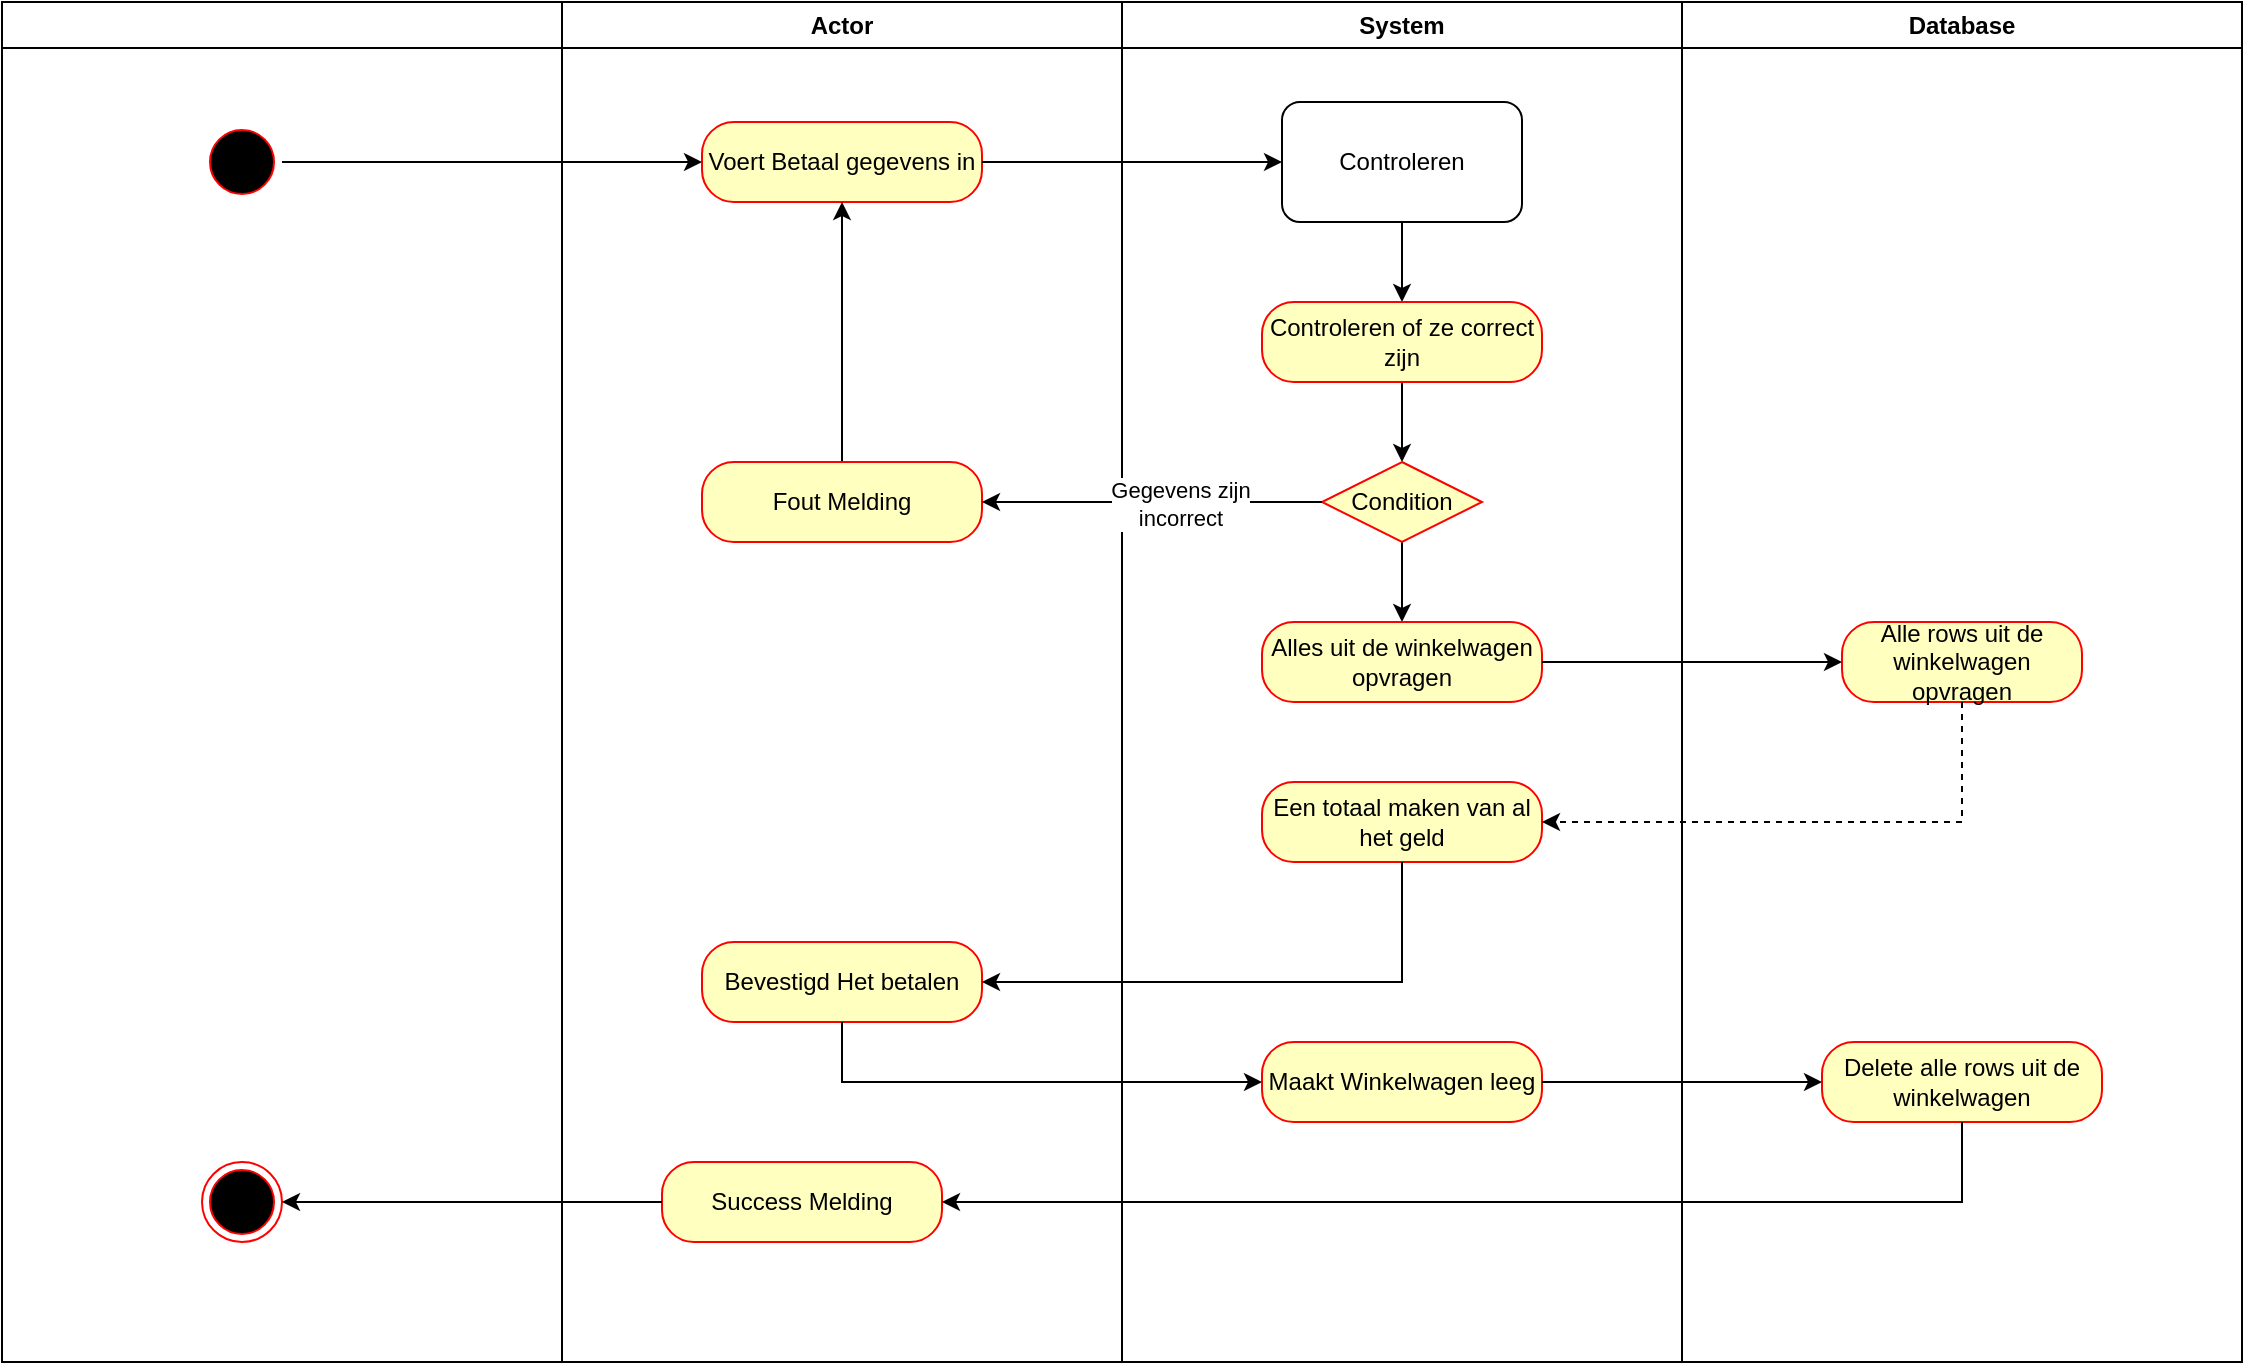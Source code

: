 <mxfile version="13.6.2" type="device" pages="11"><diagram name="Afrekenen" id="rq5OxDIa2S46QdK-6NWi"><mxGraphModel dx="1038" dy="616" grid="1" gridSize="10" guides="1" tooltips="1" connect="1" arrows="1" fold="1" page="1" pageScale="1" pageWidth="1169" pageHeight="826" background="#ffffff" math="0" shadow="0"><root><mxCell id="Vg0ZGq5Ea4pGIVYE8paJ-0"/><mxCell id="Vg0ZGq5Ea4pGIVYE8paJ-1" parent="Vg0ZGq5Ea4pGIVYE8paJ-0"/><mxCell id="Vg0ZGq5Ea4pGIVYE8paJ-2" value="" style="swimlane;whiteSpace=wrap" vertex="1" parent="Vg0ZGq5Ea4pGIVYE8paJ-1"><mxGeometry x="40" y="40" width="280" height="680" as="geometry"/></mxCell><mxCell id="Vg0ZGq5Ea4pGIVYE8paJ-3" value="" style="ellipse;shape=startState;fillColor=#000000;strokeColor=#ff0000;" vertex="1" parent="Vg0ZGq5Ea4pGIVYE8paJ-2"><mxGeometry x="100" y="60" width="40" height="40" as="geometry"/></mxCell><mxCell id="Vg0ZGq5Ea4pGIVYE8paJ-4" value="" style="html=1;shape=endState;fillColor=#000000;strokeColor=#ff0000;rotation=0;" vertex="1" parent="Vg0ZGq5Ea4pGIVYE8paJ-2"><mxGeometry x="100" y="580" width="40" height="40" as="geometry"/></mxCell><mxCell id="Vg0ZGq5Ea4pGIVYE8paJ-5" value="Actor" style="swimlane;whiteSpace=wrap" vertex="1" parent="Vg0ZGq5Ea4pGIVYE8paJ-1"><mxGeometry x="320" y="40" width="280" height="680" as="geometry"/></mxCell><mxCell id="Vg0ZGq5Ea4pGIVYE8paJ-7" style="edgeStyle=orthogonalEdgeStyle;rounded=0;orthogonalLoop=1;jettySize=auto;html=1;entryX=0.5;entryY=1;entryDx=0;entryDy=0;" edge="1" parent="Vg0ZGq5Ea4pGIVYE8paJ-5" source="Vg0ZGq5Ea4pGIVYE8paJ-8"><mxGeometry relative="1" as="geometry"><mxPoint x="140" y="100" as="targetPoint"/></mxGeometry></mxCell><mxCell id="gI_sVm8n0PhYdjj4sY_G-0" value="Voert Betaal gegevens in" style="rounded=1;whiteSpace=wrap;html=1;arcSize=40;fontColor=#000000;fillColor=#ffffc0;strokeColor=#ff0000;" vertex="1" parent="Vg0ZGq5Ea4pGIVYE8paJ-5"><mxGeometry x="70" y="60" width="140" height="40" as="geometry"/></mxCell><mxCell id="5Lv4S3vFnbFi6cavdLtt-4" style="edgeStyle=orthogonalEdgeStyle;rounded=0;orthogonalLoop=1;jettySize=auto;html=1;" edge="1" parent="Vg0ZGq5Ea4pGIVYE8paJ-5" source="5Lv4S3vFnbFi6cavdLtt-2" target="gI_sVm8n0PhYdjj4sY_G-0"><mxGeometry relative="1" as="geometry"/></mxCell><mxCell id="5Lv4S3vFnbFi6cavdLtt-2" value="Fout Melding" style="rounded=1;whiteSpace=wrap;html=1;arcSize=40;fontColor=#000000;fillColor=#ffffc0;strokeColor=#ff0000;" vertex="1" parent="Vg0ZGq5Ea4pGIVYE8paJ-5"><mxGeometry x="70" y="230" width="140" height="40" as="geometry"/></mxCell><mxCell id="5Lv4S3vFnbFi6cavdLtt-15" value="Success Melding" style="rounded=1;whiteSpace=wrap;html=1;arcSize=40;fontColor=#000000;fillColor=#ffffc0;strokeColor=#ff0000;" vertex="1" parent="Vg0ZGq5Ea4pGIVYE8paJ-5"><mxGeometry x="50" y="580" width="140" height="40" as="geometry"/></mxCell><mxCell id="5Lv4S3vFnbFi6cavdLtt-16" value="Bevestigd Het betalen" style="rounded=1;whiteSpace=wrap;html=1;arcSize=40;fontColor=#000000;fillColor=#ffffc0;strokeColor=#ff0000;" vertex="1" parent="Vg0ZGq5Ea4pGIVYE8paJ-5"><mxGeometry x="70" y="470" width="140" height="40" as="geometry"/></mxCell><mxCell id="Vg0ZGq5Ea4pGIVYE8paJ-10" value="System" style="swimlane;whiteSpace=wrap" vertex="1" parent="Vg0ZGq5Ea4pGIVYE8paJ-1"><mxGeometry x="600" y="40" width="280" height="680" as="geometry"/></mxCell><mxCell id="Vg0ZGq5Ea4pGIVYE8paJ-11" style="edgeStyle=orthogonalEdgeStyle;rounded=0;orthogonalLoop=1;jettySize=auto;html=1;" edge="1" parent="Vg0ZGq5Ea4pGIVYE8paJ-10" target="Vg0ZGq5Ea4pGIVYE8paJ-13"><mxGeometry relative="1" as="geometry"><mxPoint x="140" y="110" as="sourcePoint"/></mxGeometry></mxCell><mxCell id="Vg0ZGq5Ea4pGIVYE8paJ-14" value="Email is nog niet&lt;br&gt;in gebruik" style="edgeStyle=orthogonalEdgeStyle;rounded=0;orthogonalLoop=1;jettySize=auto;html=1;" edge="1" parent="Vg0ZGq5Ea4pGIVYE8paJ-10" target="Vg0ZGq5Ea4pGIVYE8paJ-17"><mxGeometry relative="1" as="geometry"><mxPoint x="140" y="280" as="sourcePoint"/></mxGeometry></mxCell><mxCell id="Vg0ZGq5Ea4pGIVYE8paJ-16" style="edgeStyle=orthogonalEdgeStyle;rounded=0;orthogonalLoop=1;jettySize=auto;html=1;entryX=0.5;entryY=0;entryDx=0;entryDy=0;" edge="1" parent="Vg0ZGq5Ea4pGIVYE8paJ-10" target="Vg0ZGq5Ea4pGIVYE8paJ-21"><mxGeometry relative="1" as="geometry"><mxPoint x="140" y="390" as="sourcePoint"/><mxPoint x="140" y="430" as="targetPoint"/></mxGeometry></mxCell><mxCell id="gI_sVm8n0PhYdjj4sY_G-8" style="edgeStyle=orthogonalEdgeStyle;rounded=0;orthogonalLoop=1;jettySize=auto;html=1;" edge="1" parent="Vg0ZGq5Ea4pGIVYE8paJ-10" source="gI_sVm8n0PhYdjj4sY_G-6" target="gI_sVm8n0PhYdjj4sY_G-7"><mxGeometry relative="1" as="geometry"/></mxCell><mxCell id="gI_sVm8n0PhYdjj4sY_G-6" value="Controleren" style="rounded=1;whiteSpace=wrap;html=1;" vertex="1" parent="Vg0ZGq5Ea4pGIVYE8paJ-10"><mxGeometry x="80" y="50" width="120" height="60" as="geometry"/></mxCell><mxCell id="5Lv4S3vFnbFi6cavdLtt-1" style="edgeStyle=orthogonalEdgeStyle;rounded=0;orthogonalLoop=1;jettySize=auto;html=1;entryX=0.5;entryY=0;entryDx=0;entryDy=0;" edge="1" parent="Vg0ZGq5Ea4pGIVYE8paJ-10" source="gI_sVm8n0PhYdjj4sY_G-7" target="5Lv4S3vFnbFi6cavdLtt-0"><mxGeometry relative="1" as="geometry"/></mxCell><mxCell id="gI_sVm8n0PhYdjj4sY_G-7" value="Controleren of ze correct zijn" style="rounded=1;whiteSpace=wrap;html=1;arcSize=40;fontColor=#000000;fillColor=#ffffc0;strokeColor=#ff0000;" vertex="1" parent="Vg0ZGq5Ea4pGIVYE8paJ-10"><mxGeometry x="70" y="150" width="140" height="40" as="geometry"/></mxCell><mxCell id="5Lv4S3vFnbFi6cavdLtt-9" style="edgeStyle=orthogonalEdgeStyle;rounded=0;orthogonalLoop=1;jettySize=auto;html=1;" edge="1" parent="Vg0ZGq5Ea4pGIVYE8paJ-10" source="5Lv4S3vFnbFi6cavdLtt-0" target="5Lv4S3vFnbFi6cavdLtt-8"><mxGeometry relative="1" as="geometry"/></mxCell><mxCell id="5Lv4S3vFnbFi6cavdLtt-0" value="Condition" style="rhombus;whiteSpace=wrap;html=1;fillColor=#ffffc0;strokeColor=#ff0000;" vertex="1" parent="Vg0ZGq5Ea4pGIVYE8paJ-10"><mxGeometry x="100" y="230" width="80" height="40" as="geometry"/></mxCell><mxCell id="5Lv4S3vFnbFi6cavdLtt-8" value="Alles uit de winkelwagen opvragen" style="rounded=1;whiteSpace=wrap;html=1;arcSize=40;fontColor=#000000;fillColor=#ffffc0;strokeColor=#ff0000;" vertex="1" parent="Vg0ZGq5Ea4pGIVYE8paJ-10"><mxGeometry x="70" y="310" width="140" height="40" as="geometry"/></mxCell><mxCell id="5Lv4S3vFnbFi6cavdLtt-13" value="Een totaal maken van al het geld" style="rounded=1;whiteSpace=wrap;html=1;arcSize=40;fontColor=#000000;fillColor=#ffffc0;strokeColor=#ff0000;" vertex="1" parent="Vg0ZGq5Ea4pGIVYE8paJ-10"><mxGeometry x="70" y="390" width="140" height="40" as="geometry"/></mxCell><mxCell id="5Lv4S3vFnbFi6cavdLtt-19" value="Maakt Winkelwagen leeg" style="rounded=1;whiteSpace=wrap;html=1;arcSize=40;fontColor=#000000;fillColor=#ffffc0;strokeColor=#ff0000;" vertex="1" parent="Vg0ZGq5Ea4pGIVYE8paJ-10"><mxGeometry x="70" y="520" width="140" height="40" as="geometry"/></mxCell><mxCell id="Vg0ZGq5Ea4pGIVYE8paJ-22" value="Database" style="swimlane;whiteSpace=wrap;startSize=23;" vertex="1" parent="Vg0ZGq5Ea4pGIVYE8paJ-1"><mxGeometry x="880" y="40" width="280" height="680" as="geometry"/></mxCell><mxCell id="5Lv4S3vFnbFi6cavdLtt-10" value="Alle rows uit de winkelwagen opvragen" style="whiteSpace=wrap;html=1;rounded=1;strokeColor=#ff0000;fillColor=#ffffc0;arcSize=40;" vertex="1" parent="Vg0ZGq5Ea4pGIVYE8paJ-22"><mxGeometry x="80" y="310" width="120" height="40" as="geometry"/></mxCell><mxCell id="5Lv4S3vFnbFi6cavdLtt-23" value="Delete alle rows uit de winkelwagen" style="rounded=1;whiteSpace=wrap;html=1;arcSize=40;fontColor=#000000;fillColor=#ffffc0;strokeColor=#ff0000;" vertex="1" parent="Vg0ZGq5Ea4pGIVYE8paJ-22"><mxGeometry x="70" y="520" width="140" height="40" as="geometry"/></mxCell><mxCell id="Vg0ZGq5Ea4pGIVYE8paJ-26" style="edgeStyle=orthogonalEdgeStyle;rounded=0;orthogonalLoop=1;jettySize=auto;html=1;entryX=0;entryY=0.5;entryDx=0;entryDy=0;" edge="1" parent="Vg0ZGq5Ea4pGIVYE8paJ-1" target="Vg0ZGq5Ea4pGIVYE8paJ-12"><mxGeometry relative="1" as="geometry"><mxPoint x="530" y="120" as="sourcePoint"/></mxGeometry></mxCell><mxCell id="Vg0ZGq5Ea4pGIVYE8paJ-27" style="edgeStyle=orthogonalEdgeStyle;rounded=0;orthogonalLoop=1;jettySize=auto;html=1;" edge="1" parent="Vg0ZGq5Ea4pGIVYE8paJ-1" target="Vg0ZGq5Ea4pGIVYE8paJ-23"><mxGeometry relative="1" as="geometry"><mxPoint x="800" y="210" as="sourcePoint"/></mxGeometry></mxCell><mxCell id="Vg0ZGq5Ea4pGIVYE8paJ-28" style="edgeStyle=orthogonalEdgeStyle;rounded=0;orthogonalLoop=1;jettySize=auto;html=1;entryX=1;entryY=0.5;entryDx=0;entryDy=0;dashed=1;" edge="1" parent="Vg0ZGq5Ea4pGIVYE8paJ-1" source="Vg0ZGq5Ea4pGIVYE8paJ-23"><mxGeometry relative="1" as="geometry"><Array as="points"><mxPoint x="1020" y="300"/></Array><mxPoint x="780" y="300" as="targetPoint"/></mxGeometry></mxCell><mxCell id="Vg0ZGq5Ea4pGIVYE8paJ-29" value="Email is al&lt;br&gt;in gebruik" style="edgeStyle=orthogonalEdgeStyle;rounded=0;orthogonalLoop=1;jettySize=auto;html=1;" edge="1" parent="Vg0ZGq5Ea4pGIVYE8paJ-1" source="Vg0ZGq5Ea4pGIVYE8paJ-15"><mxGeometry x="0.111" relative="1" as="geometry"><mxPoint x="520" y="300" as="targetPoint"/><mxPoint as="offset"/></mxGeometry></mxCell><mxCell id="Vg0ZGq5Ea4pGIVYE8paJ-30" style="edgeStyle=orthogonalEdgeStyle;rounded=0;orthogonalLoop=1;jettySize=auto;html=1;" edge="1" parent="Vg0ZGq5Ea4pGIVYE8paJ-1" source="Vg0ZGq5Ea4pGIVYE8paJ-21"><mxGeometry relative="1" as="geometry"><mxPoint x="460" y="330" as="targetPoint"/></mxGeometry></mxCell><mxCell id="Vg0ZGq5Ea4pGIVYE8paJ-31" value="Wachtwoord en&amp;nbsp;&lt;br&gt;herhaald wachtwoord&lt;br&gt;komen niet overeen" style="edgeLabel;html=1;align=center;verticalAlign=middle;resizable=0;points=[];" vertex="1" connectable="0" parent="Vg0ZGq5Ea4pGIVYE8paJ-30"><mxGeometry x="-0.479" y="-3" relative="1" as="geometry"><mxPoint as="offset"/></mxGeometry></mxCell><mxCell id="Vg0ZGq5Ea4pGIVYE8paJ-32" value="" style="edgeStyle=orthogonalEdgeStyle;rounded=0;orthogonalLoop=1;jettySize=auto;html=1;" edge="1" parent="Vg0ZGq5Ea4pGIVYE8paJ-1" target="Vg0ZGq5Ea4pGIVYE8paJ-24"><mxGeometry relative="1" as="geometry"><mxPoint x="810" y="610" as="sourcePoint"/></mxGeometry></mxCell><mxCell id="Vg0ZGq5Ea4pGIVYE8paJ-33" value="" style="edgeStyle=orthogonalEdgeStyle;rounded=0;orthogonalLoop=1;jettySize=auto;html=1;" edge="1" parent="Vg0ZGq5Ea4pGIVYE8paJ-1" target="Vg0ZGq5Ea4pGIVYE8paJ-9"><mxGeometry relative="1" as="geometry"><mxPoint x="1020" y="630" as="sourcePoint"/><Array as="points"><mxPoint x="1020" y="670"/></Array></mxGeometry></mxCell><mxCell id="gI_sVm8n0PhYdjj4sY_G-3" style="edgeStyle=orthogonalEdgeStyle;rounded=0;orthogonalLoop=1;jettySize=auto;html=1;" edge="1" parent="Vg0ZGq5Ea4pGIVYE8paJ-1" source="Vg0ZGq5Ea4pGIVYE8paJ-3" target="gI_sVm8n0PhYdjj4sY_G-0"><mxGeometry relative="1" as="geometry"/></mxCell><mxCell id="gI_sVm8n0PhYdjj4sY_G-4" style="edgeStyle=orthogonalEdgeStyle;rounded=0;orthogonalLoop=1;jettySize=auto;html=1;entryX=0;entryY=0.5;entryDx=0;entryDy=0;" edge="1" parent="Vg0ZGq5Ea4pGIVYE8paJ-1" source="gI_sVm8n0PhYdjj4sY_G-0" target="gI_sVm8n0PhYdjj4sY_G-6"><mxGeometry relative="1" as="geometry"><mxPoint x="670" y="120" as="targetPoint"/></mxGeometry></mxCell><mxCell id="5Lv4S3vFnbFi6cavdLtt-3" style="edgeStyle=orthogonalEdgeStyle;rounded=0;orthogonalLoop=1;jettySize=auto;html=1;" edge="1" parent="Vg0ZGq5Ea4pGIVYE8paJ-1" source="5Lv4S3vFnbFi6cavdLtt-0" target="5Lv4S3vFnbFi6cavdLtt-2"><mxGeometry relative="1" as="geometry"/></mxCell><mxCell id="5Lv4S3vFnbFi6cavdLtt-5" value="Gegevens zijn&lt;br&gt;incorrect" style="edgeLabel;html=1;align=center;verticalAlign=middle;resizable=0;points=[];" vertex="1" connectable="0" parent="5Lv4S3vFnbFi6cavdLtt-3"><mxGeometry x="-0.165" y="1" relative="1" as="geometry"><mxPoint as="offset"/></mxGeometry></mxCell><mxCell id="5Lv4S3vFnbFi6cavdLtt-11" value="" style="edgeStyle=orthogonalEdgeStyle;rounded=0;orthogonalLoop=1;jettySize=auto;html=1;" edge="1" parent="Vg0ZGq5Ea4pGIVYE8paJ-1" source="5Lv4S3vFnbFi6cavdLtt-8" target="5Lv4S3vFnbFi6cavdLtt-10"><mxGeometry relative="1" as="geometry"/></mxCell><mxCell id="5Lv4S3vFnbFi6cavdLtt-14" style="edgeStyle=orthogonalEdgeStyle;rounded=0;orthogonalLoop=1;jettySize=auto;html=1;entryX=1;entryY=0.5;entryDx=0;entryDy=0;dashed=1;" edge="1" parent="Vg0ZGq5Ea4pGIVYE8paJ-1" source="5Lv4S3vFnbFi6cavdLtt-10" target="5Lv4S3vFnbFi6cavdLtt-13"><mxGeometry relative="1" as="geometry"><Array as="points"><mxPoint x="1020" y="450"/></Array></mxGeometry></mxCell><mxCell id="5Lv4S3vFnbFi6cavdLtt-17" style="edgeStyle=orthogonalEdgeStyle;rounded=0;orthogonalLoop=1;jettySize=auto;html=1;" edge="1" parent="Vg0ZGq5Ea4pGIVYE8paJ-1" source="5Lv4S3vFnbFi6cavdLtt-13" target="5Lv4S3vFnbFi6cavdLtt-16"><mxGeometry relative="1" as="geometry"><Array as="points"><mxPoint x="740" y="530"/></Array></mxGeometry></mxCell><mxCell id="5Lv4S3vFnbFi6cavdLtt-20" style="edgeStyle=orthogonalEdgeStyle;rounded=0;orthogonalLoop=1;jettySize=auto;html=1;entryX=0;entryY=0.5;entryDx=0;entryDy=0;" edge="1" parent="Vg0ZGq5Ea4pGIVYE8paJ-1" source="5Lv4S3vFnbFi6cavdLtt-16" target="5Lv4S3vFnbFi6cavdLtt-19"><mxGeometry relative="1" as="geometry"><Array as="points"><mxPoint x="460" y="580"/></Array></mxGeometry></mxCell><mxCell id="5Lv4S3vFnbFi6cavdLtt-22" style="edgeStyle=orthogonalEdgeStyle;rounded=0;orthogonalLoop=1;jettySize=auto;html=1;" edge="1" parent="Vg0ZGq5Ea4pGIVYE8paJ-1" source="5Lv4S3vFnbFi6cavdLtt-15" target="Vg0ZGq5Ea4pGIVYE8paJ-4"><mxGeometry relative="1" as="geometry"/></mxCell><mxCell id="5Lv4S3vFnbFi6cavdLtt-24" style="edgeStyle=orthogonalEdgeStyle;rounded=0;orthogonalLoop=1;jettySize=auto;html=1;" edge="1" parent="Vg0ZGq5Ea4pGIVYE8paJ-1" source="5Lv4S3vFnbFi6cavdLtt-19" target="5Lv4S3vFnbFi6cavdLtt-23"><mxGeometry relative="1" as="geometry"/></mxCell><mxCell id="5Lv4S3vFnbFi6cavdLtt-25" style="edgeStyle=orthogonalEdgeStyle;rounded=0;orthogonalLoop=1;jettySize=auto;html=1;entryX=1;entryY=0.5;entryDx=0;entryDy=0;" edge="1" parent="Vg0ZGq5Ea4pGIVYE8paJ-1" source="5Lv4S3vFnbFi6cavdLtt-23" target="5Lv4S3vFnbFi6cavdLtt-15"><mxGeometry relative="1" as="geometry"><Array as="points"><mxPoint x="1020" y="640"/></Array></mxGeometry></mxCell></root></mxGraphModel></diagram><diagram name="Register" id="JUC_HtaM9jJ-TkVuWP2h"><mxGraphModel dx="1038" dy="616" grid="1" gridSize="10" guides="1" tooltips="1" connect="1" arrows="1" fold="1" page="1" pageScale="1" pageWidth="1169" pageHeight="826" background="#ffffff" math="0" shadow="0"><root><mxCell id="X6LwEUaIiTGJmziS0dMS-0"/><mxCell id="X6LwEUaIiTGJmziS0dMS-1" parent="X6LwEUaIiTGJmziS0dMS-0"/><mxCell id="X6LwEUaIiTGJmziS0dMS-2" value="" style="swimlane;whiteSpace=wrap" vertex="1" parent="X6LwEUaIiTGJmziS0dMS-1"><mxGeometry x="40" y="40" width="280" height="680" as="geometry"/></mxCell><mxCell id="X6LwEUaIiTGJmziS0dMS-3" value="" style="ellipse;shape=startState;fillColor=#000000;strokeColor=#ff0000;" vertex="1" parent="X6LwEUaIiTGJmziS0dMS-2"><mxGeometry x="100" y="60" width="40" height="40" as="geometry"/></mxCell><mxCell id="X6LwEUaIiTGJmziS0dMS-4" value="" style="html=1;shape=endState;fillColor=#000000;strokeColor=#ff0000;" vertex="1" parent="X6LwEUaIiTGJmziS0dMS-2"><mxGeometry x="100" y="610" width="40" height="40" as="geometry"/></mxCell><mxCell id="X6LwEUaIiTGJmziS0dMS-5" value="Actor" style="swimlane;whiteSpace=wrap" vertex="1" parent="X6LwEUaIiTGJmziS0dMS-1"><mxGeometry x="320" y="40" width="280" height="680" as="geometry"/></mxCell><mxCell id="X6LwEUaIiTGJmziS0dMS-6" value="Invullen&lt;br&gt;Email, Wachtwoord en Wachtwoord herhalen" style="rounded=1;whiteSpace=wrap;html=1;arcSize=40;fontColor=#000000;fillColor=#ffffc0;strokeColor=#ff0000;" vertex="1" parent="X6LwEUaIiTGJmziS0dMS-5"><mxGeometry x="70" y="60" width="140" height="40" as="geometry"/></mxCell><mxCell id="X6LwEUaIiTGJmziS0dMS-7" style="edgeStyle=orthogonalEdgeStyle;rounded=0;orthogonalLoop=1;jettySize=auto;html=1;entryX=0.5;entryY=1;entryDx=0;entryDy=0;" edge="1" parent="X6LwEUaIiTGJmziS0dMS-5" source="X6LwEUaIiTGJmziS0dMS-8" target="X6LwEUaIiTGJmziS0dMS-6"><mxGeometry relative="1" as="geometry"/></mxCell><mxCell id="X6LwEUaIiTGJmziS0dMS-8" value="Fout Melding" style="rounded=1;whiteSpace=wrap;html=1;arcSize=40;fontColor=#000000;fillColor=#ffffc0;strokeColor=#ff0000;" vertex="1" parent="X6LwEUaIiTGJmziS0dMS-5"><mxGeometry x="80" y="230" width="120" height="60" as="geometry"/></mxCell><mxCell id="X6LwEUaIiTGJmziS0dMS-38" value="Success Melding" style="whiteSpace=wrap;html=1;rounded=1;strokeColor=#ff0000;fillColor=#ffffc0;arcSize=40;" vertex="1" parent="X6LwEUaIiTGJmziS0dMS-5"><mxGeometry x="80" y="600" width="120" height="60" as="geometry"/></mxCell><mxCell id="X6LwEUaIiTGJmziS0dMS-10" value="System" style="swimlane;whiteSpace=wrap" vertex="1" parent="X6LwEUaIiTGJmziS0dMS-1"><mxGeometry x="600" y="40" width="280" height="680" as="geometry"/></mxCell><mxCell id="X6LwEUaIiTGJmziS0dMS-11" style="edgeStyle=orthogonalEdgeStyle;rounded=0;orthogonalLoop=1;jettySize=auto;html=1;" edge="1" parent="X6LwEUaIiTGJmziS0dMS-10" source="X6LwEUaIiTGJmziS0dMS-12" target="X6LwEUaIiTGJmziS0dMS-13"><mxGeometry relative="1" as="geometry"/></mxCell><mxCell id="X6LwEUaIiTGJmziS0dMS-12" value="Gegevens&lt;br&gt;controleren" style="rounded=1;whiteSpace=wrap;html=1;" vertex="1" parent="X6LwEUaIiTGJmziS0dMS-10"><mxGeometry x="80" y="50" width="120" height="60" as="geometry"/></mxCell><mxCell id="X6LwEUaIiTGJmziS0dMS-13" value="Controleren of Email al gebruikt is" style="rounded=1;whiteSpace=wrap;html=1;arcSize=40;fontColor=#000000;fillColor=#ffffc0;strokeColor=#ff0000;" vertex="1" parent="X6LwEUaIiTGJmziS0dMS-10"><mxGeometry x="80" y="140" width="120" height="60" as="geometry"/></mxCell><mxCell id="X6LwEUaIiTGJmziS0dMS-16" value="Email is nog niet&lt;br&gt;in gebruik" style="edgeStyle=orthogonalEdgeStyle;rounded=0;orthogonalLoop=1;jettySize=auto;html=1;" edge="1" parent="X6LwEUaIiTGJmziS0dMS-10" source="X6LwEUaIiTGJmziS0dMS-17" target="X6LwEUaIiTGJmziS0dMS-19"><mxGeometry relative="1" as="geometry"/></mxCell><mxCell id="X6LwEUaIiTGJmziS0dMS-17" value="Condition" style="rhombus;whiteSpace=wrap;html=1;fillColor=#ffffc0;strokeColor=#ff0000;" vertex="1" parent="X6LwEUaIiTGJmziS0dMS-10"><mxGeometry x="100" y="240" width="80" height="40" as="geometry"/></mxCell><mxCell id="X6LwEUaIiTGJmziS0dMS-18" style="edgeStyle=orthogonalEdgeStyle;rounded=0;orthogonalLoop=1;jettySize=auto;html=1;entryX=0.5;entryY=0;entryDx=0;entryDy=0;" edge="1" parent="X6LwEUaIiTGJmziS0dMS-10" source="X6LwEUaIiTGJmziS0dMS-19" target="X6LwEUaIiTGJmziS0dMS-32"><mxGeometry relative="1" as="geometry"><mxPoint x="140" y="430" as="targetPoint"/></mxGeometry></mxCell><mxCell id="X6LwEUaIiTGJmziS0dMS-19" value="Wachtwoord controleren" style="rounded=1;whiteSpace=wrap;html=1;" vertex="1" parent="X6LwEUaIiTGJmziS0dMS-10"><mxGeometry x="80" y="330" width="120" height="60" as="geometry"/></mxCell><mxCell id="X6LwEUaIiTGJmziS0dMS-20" style="edgeStyle=orthogonalEdgeStyle;rounded=0;orthogonalLoop=1;jettySize=auto;html=1;entryX=0.5;entryY=0;entryDx=0;entryDy=0;" edge="1" parent="X6LwEUaIiTGJmziS0dMS-10" target="X6LwEUaIiTGJmziS0dMS-22"><mxGeometry relative="1" as="geometry"><mxPoint x="140" y="470" as="sourcePoint"/></mxGeometry></mxCell><mxCell id="X6LwEUaIiTGJmziS0dMS-34" value="Wachtwoord en &lt;br&gt;herhaald wachtwoord &lt;br&gt;komen overeen" style="edgeLabel;html=1;align=center;verticalAlign=middle;resizable=0;points=[];" vertex="1" connectable="0" parent="X6LwEUaIiTGJmziS0dMS-20"><mxGeometry x="-0.225" relative="1" as="geometry"><mxPoint as="offset"/></mxGeometry></mxCell><mxCell id="X6LwEUaIiTGJmziS0dMS-22" value="Alles doorsturen naar database" style="rounded=1;whiteSpace=wrap;html=1;arcSize=40;fontColor=#000000;fillColor=#ffffc0;strokeColor=#ff0000;" vertex="1" parent="X6LwEUaIiTGJmziS0dMS-10"><mxGeometry x="70" y="550" width="140" height="40" as="geometry"/></mxCell><mxCell id="X6LwEUaIiTGJmziS0dMS-32" value="Condition" style="rhombus;whiteSpace=wrap;html=1;fillColor=#ffffc0;strokeColor=#ff0000;" vertex="1" parent="X6LwEUaIiTGJmziS0dMS-10"><mxGeometry x="100" y="430" width="80" height="40" as="geometry"/></mxCell><mxCell id="X6LwEUaIiTGJmziS0dMS-23" value="Database" style="swimlane;whiteSpace=wrap;startSize=23;" vertex="1" parent="X6LwEUaIiTGJmziS0dMS-1"><mxGeometry x="880" y="40" width="280" height="680" as="geometry"/></mxCell><mxCell id="X6LwEUaIiTGJmziS0dMS-24" value="Geeft alle rows met dit email" style="rounded=1;whiteSpace=wrap;html=1;arcSize=40;fontColor=#000000;fillColor=#ffffc0;strokeColor=#ff0000;" vertex="1" parent="X6LwEUaIiTGJmziS0dMS-23"><mxGeometry x="80" y="140" width="120" height="60" as="geometry"/></mxCell><mxCell id="X6LwEUaIiTGJmziS0dMS-36" value="Alles inserten in de database" style="whiteSpace=wrap;html=1;rounded=1;strokeColor=#ff0000;fillColor=#ffffc0;arcSize=40;" vertex="1" parent="X6LwEUaIiTGJmziS0dMS-23"><mxGeometry x="80" y="550" width="120" height="40" as="geometry"/></mxCell><mxCell id="X6LwEUaIiTGJmziS0dMS-25" style="edgeStyle=orthogonalEdgeStyle;rounded=0;orthogonalLoop=1;jettySize=auto;html=1;entryX=0;entryY=0.5;entryDx=0;entryDy=0;" edge="1" parent="X6LwEUaIiTGJmziS0dMS-1" source="X6LwEUaIiTGJmziS0dMS-3" target="X6LwEUaIiTGJmziS0dMS-6"><mxGeometry relative="1" as="geometry"/></mxCell><mxCell id="X6LwEUaIiTGJmziS0dMS-26" style="edgeStyle=orthogonalEdgeStyle;rounded=0;orthogonalLoop=1;jettySize=auto;html=1;entryX=0;entryY=0.5;entryDx=0;entryDy=0;" edge="1" parent="X6LwEUaIiTGJmziS0dMS-1" source="X6LwEUaIiTGJmziS0dMS-6" target="X6LwEUaIiTGJmziS0dMS-12"><mxGeometry relative="1" as="geometry"/></mxCell><mxCell id="X6LwEUaIiTGJmziS0dMS-27" style="edgeStyle=orthogonalEdgeStyle;rounded=0;orthogonalLoop=1;jettySize=auto;html=1;" edge="1" parent="X6LwEUaIiTGJmziS0dMS-1" source="X6LwEUaIiTGJmziS0dMS-13" target="X6LwEUaIiTGJmziS0dMS-24"><mxGeometry relative="1" as="geometry"/></mxCell><mxCell id="X6LwEUaIiTGJmziS0dMS-28" style="edgeStyle=orthogonalEdgeStyle;rounded=0;orthogonalLoop=1;jettySize=auto;html=1;entryX=1;entryY=0.5;entryDx=0;entryDy=0;dashed=1;" edge="1" parent="X6LwEUaIiTGJmziS0dMS-1" source="X6LwEUaIiTGJmziS0dMS-24" target="X6LwEUaIiTGJmziS0dMS-17"><mxGeometry relative="1" as="geometry"><Array as="points"><mxPoint x="1020" y="300"/></Array><mxPoint x="800" y="300" as="targetPoint"/></mxGeometry></mxCell><mxCell id="X6LwEUaIiTGJmziS0dMS-29" value="Email is al&lt;br&gt;in gebruik" style="edgeStyle=orthogonalEdgeStyle;rounded=0;orthogonalLoop=1;jettySize=auto;html=1;" edge="1" parent="X6LwEUaIiTGJmziS0dMS-1" source="X6LwEUaIiTGJmziS0dMS-17" target="X6LwEUaIiTGJmziS0dMS-8"><mxGeometry x="0.111" relative="1" as="geometry"><mxPoint as="offset"/></mxGeometry></mxCell><mxCell id="X6LwEUaIiTGJmziS0dMS-33" style="edgeStyle=orthogonalEdgeStyle;rounded=0;orthogonalLoop=1;jettySize=auto;html=1;" edge="1" parent="X6LwEUaIiTGJmziS0dMS-1" source="X6LwEUaIiTGJmziS0dMS-32" target="X6LwEUaIiTGJmziS0dMS-8"><mxGeometry relative="1" as="geometry"/></mxCell><mxCell id="X6LwEUaIiTGJmziS0dMS-35" value="Wachtwoord en&amp;nbsp;&lt;br&gt;herhaald wachtwoord&lt;br&gt;komen niet overeen" style="edgeLabel;html=1;align=center;verticalAlign=middle;resizable=0;points=[];" vertex="1" connectable="0" parent="X6LwEUaIiTGJmziS0dMS-33"><mxGeometry x="-0.479" y="-3" relative="1" as="geometry"><mxPoint as="offset"/></mxGeometry></mxCell><mxCell id="X6LwEUaIiTGJmziS0dMS-37" value="" style="edgeStyle=orthogonalEdgeStyle;rounded=0;orthogonalLoop=1;jettySize=auto;html=1;" edge="1" parent="X6LwEUaIiTGJmziS0dMS-1" source="X6LwEUaIiTGJmziS0dMS-22" target="X6LwEUaIiTGJmziS0dMS-36"><mxGeometry relative="1" as="geometry"/></mxCell><mxCell id="X6LwEUaIiTGJmziS0dMS-39" value="" style="edgeStyle=orthogonalEdgeStyle;rounded=0;orthogonalLoop=1;jettySize=auto;html=1;" edge="1" parent="X6LwEUaIiTGJmziS0dMS-1" source="X6LwEUaIiTGJmziS0dMS-36" target="X6LwEUaIiTGJmziS0dMS-38"><mxGeometry relative="1" as="geometry"><Array as="points"><mxPoint x="1020" y="670"/></Array></mxGeometry></mxCell><mxCell id="X6LwEUaIiTGJmziS0dMS-40" style="edgeStyle=orthogonalEdgeStyle;rounded=0;orthogonalLoop=1;jettySize=auto;html=1;" edge="1" parent="X6LwEUaIiTGJmziS0dMS-1" source="X6LwEUaIiTGJmziS0dMS-38" target="X6LwEUaIiTGJmziS0dMS-4"><mxGeometry relative="1" as="geometry"/></mxCell></root></mxGraphModel></diagram><diagram name="PC Maken" id="fZz19jp05Zv3RGJOoNhV"><mxGraphModel dx="1024" dy="608" grid="1" gridSize="10" guides="1" tooltips="1" connect="1" arrows="1" fold="1" page="1" pageScale="1" pageWidth="1169" pageHeight="826" background="#ffffff" math="0" shadow="0"><root><mxCell id="q1YCG_wHePD_8YimM01L-0"/><mxCell id="q1YCG_wHePD_8YimM01L-1" parent="q1YCG_wHePD_8YimM01L-0"/><mxCell id="q1YCG_wHePD_8YimM01L-2" value="" style="swimlane;whiteSpace=wrap" vertex="1" parent="q1YCG_wHePD_8YimM01L-1"><mxGeometry x="40" y="40" width="280" height="560" as="geometry"/></mxCell><mxCell id="q1YCG_wHePD_8YimM01L-3" value="" style="ellipse;shape=startState;fillColor=#000000;strokeColor=#ff0000;" vertex="1" parent="q1YCG_wHePD_8YimM01L-2"><mxGeometry x="100" y="60" width="40" height="40" as="geometry"/></mxCell><mxCell id="q1YCG_wHePD_8YimM01L-4" value="" style="html=1;shape=endState;fillColor=#000000;strokeColor=#ff0000;" vertex="1" parent="q1YCG_wHePD_8YimM01L-2"><mxGeometry x="110" y="480" width="40" height="40" as="geometry"/></mxCell><mxCell id="q1YCG_wHePD_8YimM01L-5" value="Actor" style="swimlane;whiteSpace=wrap" vertex="1" parent="q1YCG_wHePD_8YimM01L-1"><mxGeometry x="320" y="40" width="280" height="560" as="geometry"/></mxCell><mxCell id="q1YCG_wHePD_8YimM01L-7" style="edgeStyle=orthogonalEdgeStyle;rounded=0;orthogonalLoop=1;jettySize=auto;html=1;entryX=0.5;entryY=1;entryDx=0;entryDy=0;" edge="1" parent="q1YCG_wHePD_8YimM01L-5" source="q1YCG_wHePD_8YimM01L-8"><mxGeometry relative="1" as="geometry"><mxPoint x="140" y="100" as="targetPoint"/></mxGeometry></mxCell><mxCell id="JoNzocjqb6u9aqX1WeNm-0" value="Heeft Onderdelen&amp;nbsp;&lt;br&gt;Voor PC gekozen" style="rounded=1;whiteSpace=wrap;html=1;arcSize=40;fontColor=#000000;fillColor=#ffffc0;strokeColor=#ff0000;" vertex="1" parent="q1YCG_wHePD_8YimM01L-5"><mxGeometry x="80" y="60" width="120" height="40" as="geometry"/></mxCell><mxCell id="2_Nweljt9muFXvwjEwSO-1" style="edgeStyle=orthogonalEdgeStyle;rounded=0;orthogonalLoop=1;jettySize=auto;html=1;entryX=0.5;entryY=1;entryDx=0;entryDy=0;" edge="1" parent="q1YCG_wHePD_8YimM01L-5" source="0PcB5anCKZr9bA8tMZqN-2" target="JoNzocjqb6u9aqX1WeNm-0"><mxGeometry relative="1" as="geometry"/></mxCell><mxCell id="0PcB5anCKZr9bA8tMZqN-2" value="Fout Melding" style="rounded=1;whiteSpace=wrap;html=1;arcSize=40;fontColor=#000000;fillColor=#ffffc0;strokeColor=#ff0000;" vertex="1" parent="q1YCG_wHePD_8YimM01L-5"><mxGeometry x="80" y="140" width="120" height="40" as="geometry"/></mxCell><mxCell id="2_Nweljt9muFXvwjEwSO-13" value="Success Melding" style="rounded=1;whiteSpace=wrap;html=1;arcSize=40;fontColor=#000000;fillColor=#ffffc0;strokeColor=#ff0000;" vertex="1" parent="q1YCG_wHePD_8YimM01L-5"><mxGeometry x="90" y="360" width="120" height="40" as="geometry"/></mxCell><mxCell id="q1YCG_wHePD_8YimM01L-10" value="System" style="swimlane;whiteSpace=wrap;swimlaneLine=1;" vertex="1" parent="q1YCG_wHePD_8YimM01L-1"><mxGeometry x="600" y="40" width="280" height="560" as="geometry"/></mxCell><mxCell id="q1YCG_wHePD_8YimM01L-11" style="edgeStyle=orthogonalEdgeStyle;rounded=0;orthogonalLoop=1;jettySize=auto;html=1;" edge="1" parent="q1YCG_wHePD_8YimM01L-10" target="q1YCG_wHePD_8YimM01L-13"><mxGeometry relative="1" as="geometry"><mxPoint x="140" y="110" as="sourcePoint"/></mxGeometry></mxCell><mxCell id="q1YCG_wHePD_8YimM01L-14" style="edgeStyle=orthogonalEdgeStyle;rounded=0;orthogonalLoop=1;jettySize=auto;html=1;" edge="1" parent="q1YCG_wHePD_8YimM01L-10" source="q1YCG_wHePD_8YimM01L-15"><mxGeometry relative="1" as="geometry"><mxPoint x="140" y="320" as="targetPoint"/></mxGeometry></mxCell><mxCell id="q1YCG_wHePD_8YimM01L-16" value="Wachtwoorden&amp;nbsp;&lt;br&gt;komen overeen" style="edgeStyle=orthogonalEdgeStyle;rounded=0;orthogonalLoop=1;jettySize=auto;html=1;" edge="1" parent="q1YCG_wHePD_8YimM01L-10" target="q1YCG_wHePD_8YimM01L-19"><mxGeometry relative="1" as="geometry"><mxPoint x="140" y="360" as="sourcePoint"/></mxGeometry></mxCell><mxCell id="q1YCG_wHePD_8YimM01L-18" style="edgeStyle=orthogonalEdgeStyle;rounded=0;orthogonalLoop=1;jettySize=auto;html=1;entryX=0.5;entryY=0;entryDx=0;entryDy=0;" edge="1" parent="q1YCG_wHePD_8YimM01L-10" target="q1YCG_wHePD_8YimM01L-21"><mxGeometry relative="1" as="geometry"><mxPoint x="140" y="480" as="sourcePoint"/></mxGeometry></mxCell><mxCell id="q1YCG_wHePD_8YimM01L-20" style="edgeStyle=orthogonalEdgeStyle;rounded=0;orthogonalLoop=1;jettySize=auto;html=1;entryX=0.5;entryY=0;entryDx=0;entryDy=0;" edge="1" parent="q1YCG_wHePD_8YimM01L-10" target="q1YCG_wHePD_8YimM01L-22"><mxGeometry relative="1" as="geometry"><mxPoint x="140" y="560" as="sourcePoint"/></mxGeometry></mxCell><mxCell id="0PcB5anCKZr9bA8tMZqN-1" style="edgeStyle=orthogonalEdgeStyle;rounded=0;orthogonalLoop=1;jettySize=auto;html=1;entryX=0.5;entryY=0;entryDx=0;entryDy=0;" edge="1" parent="q1YCG_wHePD_8YimM01L-10" source="JoNzocjqb6u9aqX1WeNm-2" target="0PcB5anCKZr9bA8tMZqN-0"><mxGeometry relative="1" as="geometry"/></mxCell><mxCell id="JoNzocjqb6u9aqX1WeNm-2" value="Controleerd of alle Input velden zijn gevuld" style="rounded=1;whiteSpace=wrap;html=1;arcSize=40;fontColor=#000000;fillColor=#ffffc0;strokeColor=#ff0000;" vertex="1" parent="q1YCG_wHePD_8YimM01L-10"><mxGeometry x="80" y="60" width="120" height="40" as="geometry"/></mxCell><mxCell id="2_Nweljt9muFXvwjEwSO-4" value="Alle veld zijn gevuld" style="edgeStyle=orthogonalEdgeStyle;rounded=0;orthogonalLoop=1;jettySize=auto;html=1;" edge="1" parent="q1YCG_wHePD_8YimM01L-10" source="0PcB5anCKZr9bA8tMZqN-0" target="2_Nweljt9muFXvwjEwSO-3"><mxGeometry relative="1" as="geometry"/></mxCell><mxCell id="0PcB5anCKZr9bA8tMZqN-0" value="Condition" style="rhombus;whiteSpace=wrap;html=1;fillColor=#ffffc0;strokeColor=#ff0000;" vertex="1" parent="q1YCG_wHePD_8YimM01L-10"><mxGeometry x="100" y="140" width="80" height="40" as="geometry"/></mxCell><mxCell id="2_Nweljt9muFXvwjEwSO-9" style="edgeStyle=orthogonalEdgeStyle;rounded=0;orthogonalLoop=1;jettySize=auto;html=1;entryX=0.5;entryY=0;entryDx=0;entryDy=0;" edge="1" parent="q1YCG_wHePD_8YimM01L-10" source="2_Nweljt9muFXvwjEwSO-3" target="2_Nweljt9muFXvwjEwSO-5"><mxGeometry relative="1" as="geometry"/></mxCell><mxCell id="2_Nweljt9muFXvwjEwSO-3" value="Controleren of alles&amp;nbsp;&lt;br&gt;Compatible is" style="rounded=1;whiteSpace=wrap;html=1;arcSize=40;fontColor=#000000;fillColor=#ffffc0;strokeColor=#ff0000;" vertex="1" parent="q1YCG_wHePD_8YimM01L-10"><mxGeometry x="80" y="220" width="120" height="40" as="geometry"/></mxCell><mxCell id="2_Nweljt9muFXvwjEwSO-5" value="Condition" style="rhombus;whiteSpace=wrap;html=1;fillColor=#ffffc0;strokeColor=#ff0000;" vertex="1" parent="q1YCG_wHePD_8YimM01L-10"><mxGeometry x="100" y="300" width="80" height="40" as="geometry"/></mxCell><mxCell id="2_Nweljt9muFXvwjEwSO-16" value="Doorsturen naar Afrekenen Pagina" style="whiteSpace=wrap;html=1;rounded=1;strokeColor=#ff0000;fillColor=#ffffc0;arcSize=40;" vertex="1" parent="q1YCG_wHePD_8YimM01L-10"><mxGeometry x="80" y="420" width="120" height="40" as="geometry"/></mxCell><mxCell id="q1YCG_wHePD_8YimM01L-23" value="Database" style="swimlane;whiteSpace=wrap;startSize=23;" vertex="1" parent="q1YCG_wHePD_8YimM01L-1"><mxGeometry x="880" y="40" width="280" height="560" as="geometry"/></mxCell><mxCell id="2_Nweljt9muFXvwjEwSO-19" value="Alles inserten in de Winkelwagen table" style="rounded=1;whiteSpace=wrap;html=1;arcSize=40;fontColor=#000000;fillColor=#ffffc0;strokeColor=#ff0000;" vertex="1" parent="q1YCG_wHePD_8YimM01L-23"><mxGeometry x="70" y="300" width="120" height="40" as="geometry"/></mxCell><mxCell id="q1YCG_wHePD_8YimM01L-26" style="edgeStyle=orthogonalEdgeStyle;rounded=0;orthogonalLoop=1;jettySize=auto;html=1;entryX=0;entryY=0.5;entryDx=0;entryDy=0;" edge="1" parent="q1YCG_wHePD_8YimM01L-1" target="q1YCG_wHePD_8YimM01L-12"><mxGeometry relative="1" as="geometry"><mxPoint x="520" y="120" as="sourcePoint"/></mxGeometry></mxCell><mxCell id="q1YCG_wHePD_8YimM01L-27" style="edgeStyle=orthogonalEdgeStyle;rounded=0;orthogonalLoop=1;jettySize=auto;html=1;" edge="1" parent="q1YCG_wHePD_8YimM01L-1" target="q1YCG_wHePD_8YimM01L-24"><mxGeometry relative="1" as="geometry"><mxPoint x="800" y="210" as="sourcePoint"/></mxGeometry></mxCell><mxCell id="q1YCG_wHePD_8YimM01L-28" style="edgeStyle=orthogonalEdgeStyle;rounded=0;orthogonalLoop=1;jettySize=auto;html=1;entryX=1;entryY=0.5;entryDx=0;entryDy=0;dashed=1;" edge="1" parent="q1YCG_wHePD_8YimM01L-1" source="q1YCG_wHePD_8YimM01L-24"><mxGeometry relative="1" as="geometry"><Array as="points"><mxPoint x="1020" y="300"/></Array><mxPoint x="800" y="300" as="targetPoint"/></mxGeometry></mxCell><mxCell id="q1YCG_wHePD_8YimM01L-29" value="Wachtwoorden&lt;br&gt;komen&amp;nbsp;&lt;br&gt;niet overeen" style="edgeStyle=orthogonalEdgeStyle;rounded=0;orthogonalLoop=1;jettySize=auto;html=1;" edge="1" parent="q1YCG_wHePD_8YimM01L-1" source="q1YCG_wHePD_8YimM01L-17"><mxGeometry relative="1" as="geometry"><mxPoint x="520" y="380" as="targetPoint"/></mxGeometry></mxCell><mxCell id="q1YCG_wHePD_8YimM01L-30" style="edgeStyle=orthogonalEdgeStyle;rounded=0;orthogonalLoop=1;jettySize=auto;html=1;" edge="1" parent="q1YCG_wHePD_8YimM01L-1" target="q1YCG_wHePD_8YimM01L-9"><mxGeometry relative="1" as="geometry"><mxPoint x="670" y="660" as="sourcePoint"/></mxGeometry></mxCell><mxCell id="JoNzocjqb6u9aqX1WeNm-1" style="edgeStyle=orthogonalEdgeStyle;rounded=0;orthogonalLoop=1;jettySize=auto;html=1;" edge="1" parent="q1YCG_wHePD_8YimM01L-1" source="q1YCG_wHePD_8YimM01L-3" target="JoNzocjqb6u9aqX1WeNm-0"><mxGeometry relative="1" as="geometry"/></mxCell><mxCell id="JoNzocjqb6u9aqX1WeNm-3" style="edgeStyle=orthogonalEdgeStyle;rounded=0;orthogonalLoop=1;jettySize=auto;html=1;" edge="1" parent="q1YCG_wHePD_8YimM01L-1" source="JoNzocjqb6u9aqX1WeNm-0" target="JoNzocjqb6u9aqX1WeNm-2"><mxGeometry relative="1" as="geometry"/></mxCell><mxCell id="2_Nweljt9muFXvwjEwSO-0" style="edgeStyle=orthogonalEdgeStyle;rounded=0;orthogonalLoop=1;jettySize=auto;html=1;" edge="1" parent="q1YCG_wHePD_8YimM01L-1" source="0PcB5anCKZr9bA8tMZqN-0" target="0PcB5anCKZr9bA8tMZqN-2"><mxGeometry relative="1" as="geometry"/></mxCell><mxCell id="2_Nweljt9muFXvwjEwSO-2" value="Niet elke input veld&lt;br&gt;is ingevuld" style="edgeLabel;html=1;align=center;verticalAlign=middle;resizable=0;points=[];" vertex="1" connectable="0" parent="2_Nweljt9muFXvwjEwSO-0"><mxGeometry x="-0.127" y="-1" relative="1" as="geometry"><mxPoint x="-21" y="1" as="offset"/></mxGeometry></mxCell><mxCell id="2_Nweljt9muFXvwjEwSO-10" style="edgeStyle=orthogonalEdgeStyle;rounded=0;orthogonalLoop=1;jettySize=auto;html=1;" edge="1" parent="q1YCG_wHePD_8YimM01L-1" source="2_Nweljt9muFXvwjEwSO-5" target="0PcB5anCKZr9bA8tMZqN-2"><mxGeometry relative="1" as="geometry"/></mxCell><mxCell id="2_Nweljt9muFXvwjEwSO-11" value="Niet alles&lt;br&gt;is compatible" style="edgeLabel;html=1;align=center;verticalAlign=middle;resizable=0;points=[];" vertex="1" connectable="0" parent="2_Nweljt9muFXvwjEwSO-10"><mxGeometry x="-0.476" y="-1" relative="1" as="geometry"><mxPoint as="offset"/></mxGeometry></mxCell><mxCell id="2_Nweljt9muFXvwjEwSO-14" value="Alles is compatible" style="edgeStyle=orthogonalEdgeStyle;rounded=0;orthogonalLoop=1;jettySize=auto;html=1;entryX=0;entryY=0.5;entryDx=0;entryDy=0;" edge="1" parent="q1YCG_wHePD_8YimM01L-1" source="2_Nweljt9muFXvwjEwSO-5" target="2_Nweljt9muFXvwjEwSO-19"><mxGeometry x="1" y="70" relative="1" as="geometry"><Array as="points"><mxPoint x="830" y="360"/><mxPoint x="830" y="360"/></Array><mxPoint as="offset"/></mxGeometry></mxCell><mxCell id="2_Nweljt9muFXvwjEwSO-17" value="" style="edgeStyle=orthogonalEdgeStyle;rounded=0;orthogonalLoop=1;jettySize=auto;html=1;" edge="1" parent="q1YCG_wHePD_8YimM01L-1" source="2_Nweljt9muFXvwjEwSO-13" target="2_Nweljt9muFXvwjEwSO-16"><mxGeometry relative="1" as="geometry"><Array as="points"><mxPoint x="460" y="480"/></Array></mxGeometry></mxCell><mxCell id="2_Nweljt9muFXvwjEwSO-18" style="edgeStyle=orthogonalEdgeStyle;rounded=0;orthogonalLoop=1;jettySize=auto;html=1;entryX=1;entryY=0.5;entryDx=0;entryDy=0;" edge="1" parent="q1YCG_wHePD_8YimM01L-1" source="2_Nweljt9muFXvwjEwSO-16" target="q1YCG_wHePD_8YimM01L-4"><mxGeometry relative="1" as="geometry"><Array as="points"><mxPoint x="740" y="540"/></Array></mxGeometry></mxCell><mxCell id="2_Nweljt9muFXvwjEwSO-20" style="edgeStyle=orthogonalEdgeStyle;rounded=0;orthogonalLoop=1;jettySize=auto;html=1;entryX=1;entryY=0.5;entryDx=0;entryDy=0;" edge="1" parent="q1YCG_wHePD_8YimM01L-1" source="2_Nweljt9muFXvwjEwSO-19" target="2_Nweljt9muFXvwjEwSO-13"><mxGeometry relative="1" as="geometry"><Array as="points"><mxPoint x="1010" y="420"/></Array></mxGeometry></mxCell></root></mxGraphModel></diagram><diagram name="Hardware Aanpassen" id="xGA2ufaKtISMKZu2CPR0"><mxGraphModel dx="1024" dy="608" grid="1" gridSize="10" guides="1" tooltips="1" connect="1" arrows="1" fold="1" page="1" pageScale="1" pageWidth="1169" pageHeight="826" background="#ffffff" math="0" shadow="0"><root><mxCell id="cZJhhVcNb-lJ9bNYGTnk-0"/><mxCell id="cZJhhVcNb-lJ9bNYGTnk-1" parent="cZJhhVcNb-lJ9bNYGTnk-0"/><mxCell id="cZJhhVcNb-lJ9bNYGTnk-2" value="" style="swimlane;whiteSpace=wrap" vertex="1" parent="cZJhhVcNb-lJ9bNYGTnk-1"><mxGeometry x="40" y="40" width="280" height="1080" as="geometry"/></mxCell><mxCell id="cZJhhVcNb-lJ9bNYGTnk-3" value="" style="ellipse;shape=startState;fillColor=#000000;strokeColor=#ff0000;" vertex="1" parent="cZJhhVcNb-lJ9bNYGTnk-2"><mxGeometry x="100" y="60" width="40" height="40" as="geometry"/></mxCell><mxCell id="cZJhhVcNb-lJ9bNYGTnk-4" value="" style="html=1;shape=endState;fillColor=#000000;strokeColor=#ff0000;" vertex="1" parent="cZJhhVcNb-lJ9bNYGTnk-2"><mxGeometry x="100" y="1000" width="40" height="40" as="geometry"/></mxCell><mxCell id="cZJhhVcNb-lJ9bNYGTnk-5" value="Actor" style="swimlane;whiteSpace=wrap" vertex="1" parent="cZJhhVcNb-lJ9bNYGTnk-1"><mxGeometry x="320" y="40" width="280" height="1080" as="geometry"/></mxCell><mxCell id="cZJhhVcNb-lJ9bNYGTnk-6" value="Invullen&lt;br&gt;Type, Afbeelding, Brand, name, in_stock en Price" style="rounded=1;whiteSpace=wrap;html=1;arcSize=40;fontColor=#000000;fillColor=#ffffc0;strokeColor=#ff0000;" vertex="1" parent="cZJhhVcNb-lJ9bNYGTnk-5"><mxGeometry x="60" y="55" width="160" height="50" as="geometry"/></mxCell><mxCell id="cZJhhVcNb-lJ9bNYGTnk-7" style="edgeStyle=orthogonalEdgeStyle;rounded=0;orthogonalLoop=1;jettySize=auto;html=1;" edge="1" parent="cZJhhVcNb-lJ9bNYGTnk-5" source="cZJhhVcNb-lJ9bNYGTnk-8" target="cZJhhVcNb-lJ9bNYGTnk-6"><mxGeometry relative="1" as="geometry"/></mxCell><mxCell id="cZJhhVcNb-lJ9bNYGTnk-8" value="Fout Melding" style="rounded=1;whiteSpace=wrap;html=1;arcSize=40;fontColor=#000000;fillColor=#ffffc0;strokeColor=#ff0000;" vertex="1" parent="cZJhhVcNb-lJ9bNYGTnk-5"><mxGeometry x="80" y="240" width="120" height="40" as="geometry"/></mxCell><mxCell id="cZJhhVcNb-lJ9bNYGTnk-9" value="Melding&lt;br&gt;Hardware is aangepast" style="rounded=1;whiteSpace=wrap;html=1;arcSize=40;fontColor=#000000;fillColor=#ffffc0;strokeColor=#ff0000;" vertex="1" parent="cZJhhVcNb-lJ9bNYGTnk-5"><mxGeometry x="70" y="1000" width="140" height="40" as="geometry"/></mxCell><mxCell id="cZJhhVcNb-lJ9bNYGTnk-10" value="System" style="swimlane;whiteSpace=wrap" vertex="1" parent="cZJhhVcNb-lJ9bNYGTnk-1"><mxGeometry x="600" y="40" width="280" height="1080" as="geometry"/></mxCell><mxCell id="cZJhhVcNb-lJ9bNYGTnk-11" style="edgeStyle=orthogonalEdgeStyle;rounded=0;orthogonalLoop=1;jettySize=auto;html=1;" edge="1" parent="cZJhhVcNb-lJ9bNYGTnk-10"><mxGeometry relative="1" as="geometry"><mxPoint x="140" y="110" as="sourcePoint"/></mxGeometry></mxCell><mxCell id="cZJhhVcNb-lJ9bNYGTnk-12" style="edgeStyle=orthogonalEdgeStyle;rounded=0;orthogonalLoop=1;jettySize=auto;html=1;" edge="1" parent="cZJhhVcNb-lJ9bNYGTnk-10"><mxGeometry relative="1" as="geometry"><mxPoint x="140" y="290" as="sourcePoint"/></mxGeometry></mxCell><mxCell id="cZJhhVcNb-lJ9bNYGTnk-13" value="Wachtwoorden&amp;nbsp;&lt;br&gt;komen overeen" style="edgeStyle=orthogonalEdgeStyle;rounded=0;orthogonalLoop=1;jettySize=auto;html=1;" edge="1" parent="cZJhhVcNb-lJ9bNYGTnk-10"><mxGeometry relative="1" as="geometry"><mxPoint x="140" y="360" as="sourcePoint"/></mxGeometry></mxCell><mxCell id="cZJhhVcNb-lJ9bNYGTnk-14" style="edgeStyle=orthogonalEdgeStyle;rounded=0;orthogonalLoop=1;jettySize=auto;html=1;entryX=0.5;entryY=0;entryDx=0;entryDy=0;" edge="1" parent="cZJhhVcNb-lJ9bNYGTnk-10"><mxGeometry relative="1" as="geometry"><mxPoint x="140" y="480" as="sourcePoint"/></mxGeometry></mxCell><mxCell id="cZJhhVcNb-lJ9bNYGTnk-15" style="edgeStyle=orthogonalEdgeStyle;rounded=0;orthogonalLoop=1;jettySize=auto;html=1;entryX=0.5;entryY=0;entryDx=0;entryDy=0;" edge="1" parent="cZJhhVcNb-lJ9bNYGTnk-10"><mxGeometry relative="1" as="geometry"><mxPoint x="140" y="560" as="sourcePoint"/></mxGeometry></mxCell><mxCell id="cZJhhVcNb-lJ9bNYGTnk-16" style="edgeStyle=orthogonalEdgeStyle;rounded=0;orthogonalLoop=1;jettySize=auto;html=1;entryX=0.5;entryY=0;entryDx=0;entryDy=0;" edge="1" parent="cZJhhVcNb-lJ9bNYGTnk-10" source="cZJhhVcNb-lJ9bNYGTnk-17" target="cZJhhVcNb-lJ9bNYGTnk-18"><mxGeometry relative="1" as="geometry"/></mxCell><mxCell id="cZJhhVcNb-lJ9bNYGTnk-17" value="Controleren of name al bestaat" style="rounded=1;whiteSpace=wrap;html=1;" vertex="1" parent="cZJhhVcNb-lJ9bNYGTnk-10"><mxGeometry x="80" y="50" width="120" height="60" as="geometry"/></mxCell><mxCell id="cZJhhVcNb-lJ9bNYGTnk-18" value="De row opvragen die bij deze name hoort behalve die bij deze hoort" style="rounded=1;whiteSpace=wrap;html=1;arcSize=40;fontColor=#000000;fillColor=#ffffc0;strokeColor=#ff0000;" vertex="1" parent="cZJhhVcNb-lJ9bNYGTnk-10"><mxGeometry x="60" y="145" width="160" height="50" as="geometry"/></mxCell><mxCell id="cZJhhVcNb-lJ9bNYGTnk-19" value="Er zijn geen rows&amp;nbsp;&lt;br&gt;gegeven" style="edgeStyle=orthogonalEdgeStyle;rounded=0;orthogonalLoop=1;jettySize=auto;html=1;" edge="1" parent="cZJhhVcNb-lJ9bNYGTnk-10" source="cZJhhVcNb-lJ9bNYGTnk-20" target="cZJhhVcNb-lJ9bNYGTnk-22"><mxGeometry relative="1" as="geometry"><mxPoint x="140" y="350" as="targetPoint"/></mxGeometry></mxCell><mxCell id="cZJhhVcNb-lJ9bNYGTnk-20" value="Condition" style="rhombus;whiteSpace=wrap;html=1;fillColor=#ffffc0;strokeColor=#ff0000;" vertex="1" parent="cZJhhVcNb-lJ9bNYGTnk-10"><mxGeometry x="100" y="240" width="80" height="40" as="geometry"/></mxCell><mxCell id="cZJhhVcNb-lJ9bNYGTnk-21" style="edgeStyle=orthogonalEdgeStyle;rounded=0;orthogonalLoop=1;jettySize=auto;html=1;" edge="1" parent="cZJhhVcNb-lJ9bNYGTnk-10" source="cZJhhVcNb-lJ9bNYGTnk-22" target="cZJhhVcNb-lJ9bNYGTnk-24"><mxGeometry relative="1" as="geometry"><mxPoint x="140" y="450" as="targetPoint"/></mxGeometry></mxCell><mxCell id="cZJhhVcNb-lJ9bNYGTnk-22" value="Controleren of in_stock en Price wel correct zijn" style="rounded=1;whiteSpace=wrap;html=1;" vertex="1" parent="cZJhhVcNb-lJ9bNYGTnk-10"><mxGeometry x="80" y="350" width="120" height="60" as="geometry"/></mxCell><mxCell id="cZJhhVcNb-lJ9bNYGTnk-23" value="in_stock is een&lt;br&gt;geheel getal" style="edgeStyle=orthogonalEdgeStyle;rounded=0;orthogonalLoop=1;jettySize=auto;html=1;" edge="1" parent="cZJhhVcNb-lJ9bNYGTnk-10" source="cZJhhVcNb-lJ9bNYGTnk-24" target="cZJhhVcNb-lJ9bNYGTnk-25"><mxGeometry relative="1" as="geometry"><mxPoint x="140" y="540" as="targetPoint"/></mxGeometry></mxCell><mxCell id="cZJhhVcNb-lJ9bNYGTnk-24" value="Condition" style="rhombus;whiteSpace=wrap;html=1;fillColor=#ffffc0;strokeColor=#ff0000;" vertex="1" parent="cZJhhVcNb-lJ9bNYGTnk-10"><mxGeometry x="100" y="450" width="80" height="40" as="geometry"/></mxCell><mxCell id="cZJhhVcNb-lJ9bNYGTnk-25" value="Condition" style="rhombus;whiteSpace=wrap;html=1;fillColor=#ffffc0;strokeColor=#ff0000;" vertex="1" parent="cZJhhVcNb-lJ9bNYGTnk-10"><mxGeometry x="100" y="540" width="80" height="40" as="geometry"/></mxCell><mxCell id="cZJhhVcNb-lJ9bNYGTnk-26" value="" style="edgeStyle=orthogonalEdgeStyle;rounded=0;orthogonalLoop=1;jettySize=auto;html=1;" edge="1" parent="cZJhhVcNb-lJ9bNYGTnk-10" source="cZJhhVcNb-lJ9bNYGTnk-30"><mxGeometry relative="1" as="geometry"><mxPoint x="140" y="740" as="targetPoint"/></mxGeometry></mxCell><mxCell id="cZJhhVcNb-lJ9bNYGTnk-27" value="Condition" style="rhombus;whiteSpace=wrap;html=1;fillColor=#ffffc0;strokeColor=#ff0000;" vertex="1" parent="cZJhhVcNb-lJ9bNYGTnk-10"><mxGeometry x="100" y="650" width="80" height="40" as="geometry"/></mxCell><mxCell id="cZJhhVcNb-lJ9bNYGTnk-28" value="Price is een&lt;br&gt;negatief getal" style="edgeStyle=orthogonalEdgeStyle;rounded=0;orthogonalLoop=1;jettySize=auto;html=1;" edge="1" parent="cZJhhVcNb-lJ9bNYGTnk-10" source="cZJhhVcNb-lJ9bNYGTnk-27"><mxGeometry x="-0.682" relative="1" as="geometry"><mxPoint x="-140" y="280" as="targetPoint"/><mxPoint as="offset"/></mxGeometry></mxCell><mxCell id="cZJhhVcNb-lJ9bNYGTnk-29" style="edgeStyle=orthogonalEdgeStyle;rounded=0;orthogonalLoop=1;jettySize=auto;html=1;" edge="1" parent="cZJhhVcNb-lJ9bNYGTnk-10" source="cZJhhVcNb-lJ9bNYGTnk-30" target="cZJhhVcNb-lJ9bNYGTnk-33"><mxGeometry relative="1" as="geometry"/></mxCell><mxCell id="cZJhhVcNb-lJ9bNYGTnk-30" value="Afbeelding controleren" style="rounded=1;whiteSpace=wrap;html=1;" vertex="1" parent="cZJhhVcNb-lJ9bNYGTnk-10"><mxGeometry x="80" y="740" width="120" height="60" as="geometry"/></mxCell><mxCell id="cZJhhVcNb-lJ9bNYGTnk-31" value="Stock is een&lt;br&gt;positief getal" style="edgeStyle=orthogonalEdgeStyle;rounded=0;orthogonalLoop=1;jettySize=auto;html=1;" edge="1" parent="cZJhhVcNb-lJ9bNYGTnk-10" source="cZJhhVcNb-lJ9bNYGTnk-27" target="cZJhhVcNb-lJ9bNYGTnk-30"><mxGeometry relative="1" as="geometry"><mxPoint x="740" y="730" as="sourcePoint"/><mxPoint x="740" y="780" as="targetPoint"/></mxGeometry></mxCell><mxCell id="cZJhhVcNb-lJ9bNYGTnk-32" value="Geen afbeelding&lt;br&gt;toegevoegd" style="edgeStyle=orthogonalEdgeStyle;rounded=0;orthogonalLoop=1;jettySize=auto;html=1;" edge="1" parent="cZJhhVcNb-lJ9bNYGTnk-10" source="cZJhhVcNb-lJ9bNYGTnk-33" target="cZJhhVcNb-lJ9bNYGTnk-34"><mxGeometry relative="1" as="geometry"/></mxCell><mxCell id="cZJhhVcNb-lJ9bNYGTnk-33" value="Condition" style="rhombus;whiteSpace=wrap;html=1;fillColor=#ffffc0;strokeColor=#ff0000;" vertex="1" parent="cZJhhVcNb-lJ9bNYGTnk-10"><mxGeometry x="100" y="840" width="80" height="40" as="geometry"/></mxCell><mxCell id="cZJhhVcNb-lJ9bNYGTnk-34" value="De oude afbeelding&lt;br&gt;gebruiken" style="rounded=1;whiteSpace=wrap;html=1;arcSize=40;fontColor=#000000;fillColor=#ffffc0;strokeColor=#ff0000;" vertex="1" parent="cZJhhVcNb-lJ9bNYGTnk-10"><mxGeometry x="80" y="930" width="120" height="40" as="geometry"/></mxCell><mxCell id="cZJhhVcNb-lJ9bNYGTnk-35" value="Database" style="swimlane;whiteSpace=wrap;startSize=23;" vertex="1" parent="cZJhhVcNb-lJ9bNYGTnk-1"><mxGeometry x="880" y="40" width="280" height="1080" as="geometry"/></mxCell><mxCell id="cZJhhVcNb-lJ9bNYGTnk-36" value="Alle rows geven die bij de name hoort&lt;span style=&quot;color: rgba(0 , 0 , 0 , 0) ; font-family: monospace ; font-size: 0px&quot;&gt;%3CmxGraphModel%3E%3Croot%3E%3CmxCell%20id%3D%220%22%2F%3E%3CmxCell%20id%3D%221%22%20parent%3D%220%22%2F%3E%3CmxCell%20id%3D%222%22%20value%3D%22Invullen%26lt%3Bbr%26gt%3BEmail%20en%20rol%22%20style%3D%22rounded%3D1%3BwhiteSpace%3Dwrap%3Bhtml%3D1%3BarcSize%3D40%3BfontColor%3D%23000000%3BfillColor%3D%23ffffc0%3BstrokeColor%3D%23ff0000%3B%22%20vertex%3D%221%22%20parent%3D%221%22%3E%3CmxGeometry%20x%3D%22400%22%20y%3D%22100%22%20width%3D%22120%22%20height%3D%2240%22%20as%3D%22geometry%22%2F%3E%3C%2FmxCell%3E%3C%2Froot%3E%3C%2FmxGraphModel%3E&lt;/span&gt;" style="rounded=1;whiteSpace=wrap;html=1;arcSize=40;fontColor=#000000;fillColor=#ffffc0;strokeColor=#ff0000;" vertex="1" parent="cZJhhVcNb-lJ9bNYGTnk-35"><mxGeometry x="80" y="150" width="120" height="40" as="geometry"/></mxCell><mxCell id="cZJhhVcNb-lJ9bNYGTnk-37" value="Row Updaten in de Database" style="rounded=1;whiteSpace=wrap;html=1;arcSize=40;fontColor=#000000;fillColor=#ffffc0;strokeColor=#ff0000;" vertex="1" parent="cZJhhVcNb-lJ9bNYGTnk-35"><mxGeometry x="80" y="930" width="120" height="40" as="geometry"/></mxCell><mxCell id="cZJhhVcNb-lJ9bNYGTnk-38" style="edgeStyle=orthogonalEdgeStyle;rounded=0;orthogonalLoop=1;jettySize=auto;html=1;" edge="1" parent="cZJhhVcNb-lJ9bNYGTnk-1"><mxGeometry relative="1" as="geometry"><mxPoint x="800" y="210" as="sourcePoint"/></mxGeometry></mxCell><mxCell id="cZJhhVcNb-lJ9bNYGTnk-39" style="edgeStyle=orthogonalEdgeStyle;rounded=0;orthogonalLoop=1;jettySize=auto;html=1;entryX=1;entryY=0.5;entryDx=0;entryDy=0;dashed=1;" edge="1" parent="cZJhhVcNb-lJ9bNYGTnk-1"><mxGeometry relative="1" as="geometry"><Array as="points"><mxPoint x="1020" y="300"/></Array><mxPoint x="800" y="300" as="targetPoint"/></mxGeometry></mxCell><mxCell id="cZJhhVcNb-lJ9bNYGTnk-40" style="edgeStyle=orthogonalEdgeStyle;rounded=0;orthogonalLoop=1;jettySize=auto;html=1;entryX=0;entryY=0.5;entryDx=0;entryDy=0;" edge="1" parent="cZJhhVcNb-lJ9bNYGTnk-1" source="cZJhhVcNb-lJ9bNYGTnk-6" target="cZJhhVcNb-lJ9bNYGTnk-17"><mxGeometry relative="1" as="geometry"><mxPoint x="680" y="120" as="targetPoint"/></mxGeometry></mxCell><mxCell id="cZJhhVcNb-lJ9bNYGTnk-41" style="edgeStyle=orthogonalEdgeStyle;rounded=0;orthogonalLoop=1;jettySize=auto;html=1;" edge="1" parent="cZJhhVcNb-lJ9bNYGTnk-1" source="cZJhhVcNb-lJ9bNYGTnk-3" target="cZJhhVcNb-lJ9bNYGTnk-6"><mxGeometry relative="1" as="geometry"/></mxCell><mxCell id="cZJhhVcNb-lJ9bNYGTnk-42" style="edgeStyle=orthogonalEdgeStyle;rounded=0;orthogonalLoop=1;jettySize=auto;html=1;" edge="1" parent="cZJhhVcNb-lJ9bNYGTnk-1" source="cZJhhVcNb-lJ9bNYGTnk-18" target="cZJhhVcNb-lJ9bNYGTnk-36"><mxGeometry relative="1" as="geometry"/></mxCell><mxCell id="cZJhhVcNb-lJ9bNYGTnk-43" style="edgeStyle=orthogonalEdgeStyle;rounded=0;orthogonalLoop=1;jettySize=auto;html=1;entryX=1;entryY=0.5;entryDx=0;entryDy=0;dashed=1;" edge="1" parent="cZJhhVcNb-lJ9bNYGTnk-1" source="cZJhhVcNb-lJ9bNYGTnk-36" target="cZJhhVcNb-lJ9bNYGTnk-20"><mxGeometry relative="1" as="geometry"><Array as="points"><mxPoint x="1020" y="300"/></Array></mxGeometry></mxCell><mxCell id="cZJhhVcNb-lJ9bNYGTnk-44" value="Er is 1 of meer rows&amp;nbsp;&lt;br&gt;gegeven bij deze name" style="edgeStyle=orthogonalEdgeStyle;rounded=0;orthogonalLoop=1;jettySize=auto;html=1;" edge="1" parent="cZJhhVcNb-lJ9bNYGTnk-1" source="cZJhhVcNb-lJ9bNYGTnk-20" target="cZJhhVcNb-lJ9bNYGTnk-8"><mxGeometry relative="1" as="geometry"><mxPoint x="520" y="300" as="targetPoint"/></mxGeometry></mxCell><mxCell id="cZJhhVcNb-lJ9bNYGTnk-45" value="in_stock is een&amp;nbsp;&lt;br&gt;decimaal getal" style="edgeStyle=orthogonalEdgeStyle;rounded=0;orthogonalLoop=1;jettySize=auto;html=1;entryX=0.5;entryY=1;entryDx=0;entryDy=0;" edge="1" parent="cZJhhVcNb-lJ9bNYGTnk-1" source="cZJhhVcNb-lJ9bNYGTnk-24" target="cZJhhVcNb-lJ9bNYGTnk-8"><mxGeometry x="-0.535" relative="1" as="geometry"><mxPoint x="520" y="510.0" as="targetPoint"/><mxPoint as="offset"/></mxGeometry></mxCell><mxCell id="cZJhhVcNb-lJ9bNYGTnk-46" style="edgeStyle=orthogonalEdgeStyle;rounded=0;orthogonalLoop=1;jettySize=auto;html=1;entryX=0.5;entryY=1;entryDx=0;entryDy=0;" edge="1" parent="cZJhhVcNb-lJ9bNYGTnk-1" source="cZJhhVcNb-lJ9bNYGTnk-25" target="cZJhhVcNb-lJ9bNYGTnk-8"><mxGeometry relative="1" as="geometry"><mxPoint x="520" y="600" as="targetPoint"/></mxGeometry></mxCell><mxCell id="cZJhhVcNb-lJ9bNYGTnk-47" value="in_stock is een&lt;br&gt;negatief getal" style="edgeLabel;html=1;align=center;verticalAlign=middle;resizable=0;points=[];" vertex="1" connectable="0" parent="cZJhhVcNb-lJ9bNYGTnk-46"><mxGeometry x="-0.293" y="3" relative="1" as="geometry"><mxPoint x="84.17" y="-3" as="offset"/></mxGeometry></mxCell><mxCell id="cZJhhVcNb-lJ9bNYGTnk-48" value="in_stock is een&amp;nbsp;&lt;br&gt;positief getal" style="edgeStyle=orthogonalEdgeStyle;rounded=0;orthogonalLoop=1;jettySize=auto;html=1;" edge="1" parent="cZJhhVcNb-lJ9bNYGTnk-1" source="cZJhhVcNb-lJ9bNYGTnk-25"><mxGeometry relative="1" as="geometry"><mxPoint x="740" y="690" as="targetPoint"/></mxGeometry></mxCell><mxCell id="cZJhhVcNb-lJ9bNYGTnk-49" style="edgeStyle=orthogonalEdgeStyle;rounded=0;orthogonalLoop=1;jettySize=auto;html=1;" edge="1" parent="cZJhhVcNb-lJ9bNYGTnk-1" source="cZJhhVcNb-lJ9bNYGTnk-33" target="cZJhhVcNb-lJ9bNYGTnk-37"><mxGeometry relative="1" as="geometry"/></mxCell><mxCell id="cZJhhVcNb-lJ9bNYGTnk-50" value="Wel een Afbeelding&lt;br&gt;Toegevoegd" style="edgeLabel;html=1;align=center;verticalAlign=middle;resizable=0;points=[];" vertex="1" connectable="0" parent="cZJhhVcNb-lJ9bNYGTnk-49"><mxGeometry x="-0.572" y="-1" relative="1" as="geometry"><mxPoint x="33.33" y="-1" as="offset"/></mxGeometry></mxCell><mxCell id="cZJhhVcNb-lJ9bNYGTnk-51" style="edgeStyle=orthogonalEdgeStyle;rounded=0;orthogonalLoop=1;jettySize=auto;html=1;" edge="1" parent="cZJhhVcNb-lJ9bNYGTnk-1" source="cZJhhVcNb-lJ9bNYGTnk-34" target="cZJhhVcNb-lJ9bNYGTnk-37"><mxGeometry relative="1" as="geometry"/></mxCell><mxCell id="cZJhhVcNb-lJ9bNYGTnk-52" style="edgeStyle=orthogonalEdgeStyle;rounded=0;orthogonalLoop=1;jettySize=auto;html=1;entryX=1;entryY=0.5;entryDx=0;entryDy=0;" edge="1" parent="cZJhhVcNb-lJ9bNYGTnk-1" source="cZJhhVcNb-lJ9bNYGTnk-37" target="cZJhhVcNb-lJ9bNYGTnk-9"><mxGeometry relative="1" as="geometry"><Array as="points"><mxPoint x="1020" y="1060"/></Array></mxGeometry></mxCell><mxCell id="cZJhhVcNb-lJ9bNYGTnk-53" style="edgeStyle=orthogonalEdgeStyle;rounded=0;orthogonalLoop=1;jettySize=auto;html=1;entryX=1;entryY=0.5;entryDx=0;entryDy=0;" edge="1" parent="cZJhhVcNb-lJ9bNYGTnk-1" source="cZJhhVcNb-lJ9bNYGTnk-9" target="cZJhhVcNb-lJ9bNYGTnk-4"><mxGeometry relative="1" as="geometry"/></mxCell></root></mxGraphModel></diagram><diagram name="Hardware Toevoegen" id="2P0l92oZFd39a7dVo6mW"><mxGraphModel dx="853" dy="507" grid="1" gridSize="10" guides="1" tooltips="1" connect="1" arrows="1" fold="1" page="1" pageScale="1" pageWidth="1169" pageHeight="826" background="#ffffff" math="0" shadow="0"><root><mxCell id="RA8u65pna_1S0-ab0W44-0"/><mxCell id="RA8u65pna_1S0-ab0W44-1" parent="RA8u65pna_1S0-ab0W44-0"/><mxCell id="RA8u65pna_1S0-ab0W44-2" value="" style="swimlane;whiteSpace=wrap" vertex="1" parent="RA8u65pna_1S0-ab0W44-1"><mxGeometry x="40" y="40" width="280" height="1080" as="geometry"/></mxCell><mxCell id="RA8u65pna_1S0-ab0W44-3" value="" style="ellipse;shape=startState;fillColor=#000000;strokeColor=#ff0000;" vertex="1" parent="RA8u65pna_1S0-ab0W44-2"><mxGeometry x="100" y="60" width="40" height="40" as="geometry"/></mxCell><mxCell id="RA8u65pna_1S0-ab0W44-4" value="" style="html=1;shape=endState;fillColor=#000000;strokeColor=#ff0000;" vertex="1" parent="RA8u65pna_1S0-ab0W44-2"><mxGeometry x="100" y="1000" width="40" height="40" as="geometry"/></mxCell><mxCell id="RA8u65pna_1S0-ab0W44-5" value="Actor" style="swimlane;whiteSpace=wrap" vertex="1" parent="RA8u65pna_1S0-ab0W44-1"><mxGeometry x="320" y="40" width="280" height="1080" as="geometry"/></mxCell><mxCell id="RA8u65pna_1S0-ab0W44-29" value="Invullen&lt;br&gt;Type, Afbeelding, Brand, name, in_stock en Price" style="rounded=1;whiteSpace=wrap;html=1;arcSize=40;fontColor=#000000;fillColor=#ffffc0;strokeColor=#ff0000;" vertex="1" parent="RA8u65pna_1S0-ab0W44-5"><mxGeometry x="60" y="55" width="160" height="50" as="geometry"/></mxCell><mxCell id="KKJXvV6O6tgndcJ8Wv-a-13" style="edgeStyle=orthogonalEdgeStyle;rounded=0;orthogonalLoop=1;jettySize=auto;html=1;" edge="1" parent="RA8u65pna_1S0-ab0W44-5" source="KKJXvV6O6tgndcJ8Wv-a-12" target="RA8u65pna_1S0-ab0W44-29"><mxGeometry relative="1" as="geometry"/></mxCell><mxCell id="KKJXvV6O6tgndcJ8Wv-a-12" value="Fout Melding" style="rounded=1;whiteSpace=wrap;html=1;arcSize=40;fontColor=#000000;fillColor=#ffffc0;strokeColor=#ff0000;" vertex="1" parent="RA8u65pna_1S0-ab0W44-5"><mxGeometry x="80" y="240" width="120" height="40" as="geometry"/></mxCell><mxCell id="KKJXvV6O6tgndcJ8Wv-a-36" value="Melding&lt;br&gt;Hardware is toegevoegd" style="rounded=1;whiteSpace=wrap;html=1;arcSize=40;fontColor=#000000;fillColor=#ffffc0;strokeColor=#ff0000;" vertex="1" parent="RA8u65pna_1S0-ab0W44-5"><mxGeometry x="70" y="1000" width="140" height="40" as="geometry"/></mxCell><mxCell id="RA8u65pna_1S0-ab0W44-8" value="System" style="swimlane;whiteSpace=wrap" vertex="1" parent="RA8u65pna_1S0-ab0W44-1"><mxGeometry x="600" y="40" width="280" height="1080" as="geometry"/></mxCell><mxCell id="RA8u65pna_1S0-ab0W44-9" style="edgeStyle=orthogonalEdgeStyle;rounded=0;orthogonalLoop=1;jettySize=auto;html=1;" edge="1" parent="RA8u65pna_1S0-ab0W44-8"><mxGeometry relative="1" as="geometry"><mxPoint x="140" y="110" as="sourcePoint"/></mxGeometry></mxCell><mxCell id="RA8u65pna_1S0-ab0W44-10" style="edgeStyle=orthogonalEdgeStyle;rounded=0;orthogonalLoop=1;jettySize=auto;html=1;" edge="1" parent="RA8u65pna_1S0-ab0W44-8"><mxGeometry relative="1" as="geometry"><mxPoint x="140" y="290" as="sourcePoint"/></mxGeometry></mxCell><mxCell id="RA8u65pna_1S0-ab0W44-11" value="Wachtwoorden&amp;nbsp;&lt;br&gt;komen overeen" style="edgeStyle=orthogonalEdgeStyle;rounded=0;orthogonalLoop=1;jettySize=auto;html=1;" edge="1" parent="RA8u65pna_1S0-ab0W44-8"><mxGeometry relative="1" as="geometry"><mxPoint x="140" y="360" as="sourcePoint"/></mxGeometry></mxCell><mxCell id="RA8u65pna_1S0-ab0W44-12" style="edgeStyle=orthogonalEdgeStyle;rounded=0;orthogonalLoop=1;jettySize=auto;html=1;entryX=0.5;entryY=0;entryDx=0;entryDy=0;" edge="1" parent="RA8u65pna_1S0-ab0W44-8"><mxGeometry relative="1" as="geometry"><mxPoint x="140" y="480" as="sourcePoint"/></mxGeometry></mxCell><mxCell id="RA8u65pna_1S0-ab0W44-13" style="edgeStyle=orthogonalEdgeStyle;rounded=0;orthogonalLoop=1;jettySize=auto;html=1;entryX=0.5;entryY=0;entryDx=0;entryDy=0;" edge="1" parent="RA8u65pna_1S0-ab0W44-8"><mxGeometry relative="1" as="geometry"><mxPoint x="140" y="560" as="sourcePoint"/></mxGeometry></mxCell><mxCell id="RA8u65pna_1S0-ab0W44-14" style="edgeStyle=orthogonalEdgeStyle;rounded=0;orthogonalLoop=1;jettySize=auto;html=1;entryX=0.5;entryY=0;entryDx=0;entryDy=0;" edge="1" parent="RA8u65pna_1S0-ab0W44-8" source="RA8u65pna_1S0-ab0W44-15" target="RA8u65pna_1S0-ab0W44-16"><mxGeometry relative="1" as="geometry"/></mxCell><mxCell id="RA8u65pna_1S0-ab0W44-15" value="Controleren of name al bestaat" style="rounded=1;whiteSpace=wrap;html=1;" vertex="1" parent="RA8u65pna_1S0-ab0W44-8"><mxGeometry x="80" y="50" width="120" height="60" as="geometry"/></mxCell><mxCell id="RA8u65pna_1S0-ab0W44-16" value="De row opvragen die bij deze name hoort" style="rounded=1;whiteSpace=wrap;html=1;arcSize=40;fontColor=#000000;fillColor=#ffffc0;strokeColor=#ff0000;" vertex="1" parent="RA8u65pna_1S0-ab0W44-8"><mxGeometry x="80" y="150" width="120" height="40" as="geometry"/></mxCell><mxCell id="RA8u65pna_1S0-ab0W44-17" value="Er zijn geen rows&amp;nbsp;&lt;br&gt;gegeven" style="edgeStyle=orthogonalEdgeStyle;rounded=0;orthogonalLoop=1;jettySize=auto;html=1;" edge="1" parent="RA8u65pna_1S0-ab0W44-8" source="RA8u65pna_1S0-ab0W44-18" target="RA8u65pna_1S0-ab0W44-22"><mxGeometry relative="1" as="geometry"><mxPoint x="140" y="350" as="targetPoint"/></mxGeometry></mxCell><mxCell id="RA8u65pna_1S0-ab0W44-18" value="Condition" style="rhombus;whiteSpace=wrap;html=1;fillColor=#ffffc0;strokeColor=#ff0000;" vertex="1" parent="RA8u65pna_1S0-ab0W44-8"><mxGeometry x="100" y="240" width="80" height="40" as="geometry"/></mxCell><mxCell id="RA8u65pna_1S0-ab0W44-21" style="edgeStyle=orthogonalEdgeStyle;rounded=0;orthogonalLoop=1;jettySize=auto;html=1;" edge="1" parent="RA8u65pna_1S0-ab0W44-8" source="RA8u65pna_1S0-ab0W44-22" target="KKJXvV6O6tgndcJ8Wv-a-0"><mxGeometry relative="1" as="geometry"><mxPoint x="140" y="450" as="targetPoint"/></mxGeometry></mxCell><mxCell id="RA8u65pna_1S0-ab0W44-22" value="Controleren of in_stock en Price wel correct zijn" style="rounded=1;whiteSpace=wrap;html=1;" vertex="1" parent="RA8u65pna_1S0-ab0W44-8"><mxGeometry x="80" y="350" width="120" height="60" as="geometry"/></mxCell><mxCell id="KKJXvV6O6tgndcJ8Wv-a-2" value="in_stock is een&lt;br&gt;geheel getal" style="edgeStyle=orthogonalEdgeStyle;rounded=0;orthogonalLoop=1;jettySize=auto;html=1;" edge="1" parent="RA8u65pna_1S0-ab0W44-8" source="KKJXvV6O6tgndcJ8Wv-a-0" target="KKJXvV6O6tgndcJ8Wv-a-6"><mxGeometry relative="1" as="geometry"><mxPoint x="140" y="540" as="targetPoint"/></mxGeometry></mxCell><mxCell id="KKJXvV6O6tgndcJ8Wv-a-0" value="Condition" style="rhombus;whiteSpace=wrap;html=1;fillColor=#ffffc0;strokeColor=#ff0000;" vertex="1" parent="RA8u65pna_1S0-ab0W44-8"><mxGeometry x="100" y="450" width="80" height="40" as="geometry"/></mxCell><mxCell id="KKJXvV6O6tgndcJ8Wv-a-6" value="Condition" style="rhombus;whiteSpace=wrap;html=1;fillColor=#ffffc0;strokeColor=#ff0000;" vertex="1" parent="RA8u65pna_1S0-ab0W44-8"><mxGeometry x="100" y="540" width="80" height="40" as="geometry"/></mxCell><mxCell id="KKJXvV6O6tgndcJ8Wv-a-21" value="" style="edgeStyle=orthogonalEdgeStyle;rounded=0;orthogonalLoop=1;jettySize=auto;html=1;" edge="1" parent="RA8u65pna_1S0-ab0W44-8" source="KKJXvV6O6tgndcJ8Wv-a-22"><mxGeometry relative="1" as="geometry"><mxPoint x="140" y="740" as="targetPoint"/></mxGeometry></mxCell><mxCell id="KKJXvV6O6tgndcJ8Wv-a-15" value="Condition" style="rhombus;whiteSpace=wrap;html=1;fillColor=#ffffc0;strokeColor=#ff0000;" vertex="1" parent="RA8u65pna_1S0-ab0W44-8"><mxGeometry x="100" y="650" width="80" height="40" as="geometry"/></mxCell><mxCell id="KKJXvV6O6tgndcJ8Wv-a-17" value="Price is een&lt;br&gt;negatief getal" style="edgeStyle=orthogonalEdgeStyle;rounded=0;orthogonalLoop=1;jettySize=auto;html=1;" edge="1" parent="RA8u65pna_1S0-ab0W44-8" source="KKJXvV6O6tgndcJ8Wv-a-15"><mxGeometry x="-0.682" relative="1" as="geometry"><mxPoint x="-140" y="280" as="targetPoint"/><mxPoint as="offset"/></mxGeometry></mxCell><mxCell id="KKJXvV6O6tgndcJ8Wv-a-25" style="edgeStyle=orthogonalEdgeStyle;rounded=0;orthogonalLoop=1;jettySize=auto;html=1;" edge="1" parent="RA8u65pna_1S0-ab0W44-8" source="KKJXvV6O6tgndcJ8Wv-a-22" target="KKJXvV6O6tgndcJ8Wv-a-24"><mxGeometry relative="1" as="geometry"/></mxCell><mxCell id="KKJXvV6O6tgndcJ8Wv-a-22" value="Afbeelding controleren" style="rounded=1;whiteSpace=wrap;html=1;" vertex="1" parent="RA8u65pna_1S0-ab0W44-8"><mxGeometry x="80" y="740" width="120" height="60" as="geometry"/></mxCell><mxCell id="KKJXvV6O6tgndcJ8Wv-a-23" value="Stock is een&lt;br&gt;positief getal" style="edgeStyle=orthogonalEdgeStyle;rounded=0;orthogonalLoop=1;jettySize=auto;html=1;" edge="1" parent="RA8u65pna_1S0-ab0W44-8" source="KKJXvV6O6tgndcJ8Wv-a-15" target="KKJXvV6O6tgndcJ8Wv-a-22"><mxGeometry relative="1" as="geometry"><mxPoint x="740" y="730" as="sourcePoint"/><mxPoint x="740" y="780" as="targetPoint"/></mxGeometry></mxCell><mxCell id="KKJXvV6O6tgndcJ8Wv-a-28" value="Geen afbeelding&lt;br&gt;toegevoegd" style="edgeStyle=orthogonalEdgeStyle;rounded=0;orthogonalLoop=1;jettySize=auto;html=1;" edge="1" parent="RA8u65pna_1S0-ab0W44-8" source="KKJXvV6O6tgndcJ8Wv-a-24" target="KKJXvV6O6tgndcJ8Wv-a-27"><mxGeometry relative="1" as="geometry"/></mxCell><mxCell id="KKJXvV6O6tgndcJ8Wv-a-24" value="Condition" style="rhombus;whiteSpace=wrap;html=1;fillColor=#ffffc0;strokeColor=#ff0000;" vertex="1" parent="RA8u65pna_1S0-ab0W44-8"><mxGeometry x="100" y="840" width="80" height="40" as="geometry"/></mxCell><mxCell id="KKJXvV6O6tgndcJ8Wv-a-27" value="Default Afbeelding Toevoegen" style="rounded=1;whiteSpace=wrap;html=1;arcSize=40;fontColor=#000000;fillColor=#ffffc0;strokeColor=#ff0000;" vertex="1" parent="RA8u65pna_1S0-ab0W44-8"><mxGeometry x="80" y="930" width="120" height="40" as="geometry"/></mxCell><mxCell id="RA8u65pna_1S0-ab0W44-23" value="Database" style="swimlane;whiteSpace=wrap;startSize=23;" vertex="1" parent="RA8u65pna_1S0-ab0W44-1"><mxGeometry x="880" y="40" width="280" height="1080" as="geometry"/></mxCell><mxCell id="RA8u65pna_1S0-ab0W44-24" value="Alle rows geven die bij de name hoort&lt;span style=&quot;color: rgba(0 , 0 , 0 , 0) ; font-family: monospace ; font-size: 0px&quot;&gt;%3CmxGraphModel%3E%3Croot%3E%3CmxCell%20id%3D%220%22%2F%3E%3CmxCell%20id%3D%221%22%20parent%3D%220%22%2F%3E%3CmxCell%20id%3D%222%22%20value%3D%22Invullen%26lt%3Bbr%26gt%3BEmail%20en%20rol%22%20style%3D%22rounded%3D1%3BwhiteSpace%3Dwrap%3Bhtml%3D1%3BarcSize%3D40%3BfontColor%3D%23000000%3BfillColor%3D%23ffffc0%3BstrokeColor%3D%23ff0000%3B%22%20vertex%3D%221%22%20parent%3D%221%22%3E%3CmxGeometry%20x%3D%22400%22%20y%3D%22100%22%20width%3D%22120%22%20height%3D%2240%22%20as%3D%22geometry%22%2F%3E%3C%2FmxCell%3E%3C%2Froot%3E%3C%2FmxGraphModel%3E&lt;/span&gt;" style="rounded=1;whiteSpace=wrap;html=1;arcSize=40;fontColor=#000000;fillColor=#ffffc0;strokeColor=#ff0000;" vertex="1" parent="RA8u65pna_1S0-ab0W44-23"><mxGeometry x="80" y="150" width="120" height="40" as="geometry"/></mxCell><mxCell id="KKJXvV6O6tgndcJ8Wv-a-29" value="Alles Inserten in de databaase" style="rounded=1;whiteSpace=wrap;html=1;arcSize=40;fontColor=#000000;fillColor=#ffffc0;strokeColor=#ff0000;" vertex="1" parent="RA8u65pna_1S0-ab0W44-23"><mxGeometry x="80" y="930" width="120" height="40" as="geometry"/></mxCell><mxCell id="RA8u65pna_1S0-ab0W44-26" style="edgeStyle=orthogonalEdgeStyle;rounded=0;orthogonalLoop=1;jettySize=auto;html=1;" edge="1" parent="RA8u65pna_1S0-ab0W44-1"><mxGeometry relative="1" as="geometry"><mxPoint x="800" y="210" as="sourcePoint"/></mxGeometry></mxCell><mxCell id="RA8u65pna_1S0-ab0W44-27" style="edgeStyle=orthogonalEdgeStyle;rounded=0;orthogonalLoop=1;jettySize=auto;html=1;entryX=1;entryY=0.5;entryDx=0;entryDy=0;dashed=1;" edge="1" parent="RA8u65pna_1S0-ab0W44-1"><mxGeometry relative="1" as="geometry"><Array as="points"><mxPoint x="1020" y="300"/></Array><mxPoint x="800" y="300" as="targetPoint"/></mxGeometry></mxCell><mxCell id="RA8u65pna_1S0-ab0W44-28" style="edgeStyle=orthogonalEdgeStyle;rounded=0;orthogonalLoop=1;jettySize=auto;html=1;entryX=0;entryY=0.5;entryDx=0;entryDy=0;" edge="1" parent="RA8u65pna_1S0-ab0W44-1" source="RA8u65pna_1S0-ab0W44-29" target="RA8u65pna_1S0-ab0W44-15"><mxGeometry relative="1" as="geometry"><mxPoint x="680" y="120" as="targetPoint"/></mxGeometry></mxCell><mxCell id="RA8u65pna_1S0-ab0W44-30" style="edgeStyle=orthogonalEdgeStyle;rounded=0;orthogonalLoop=1;jettySize=auto;html=1;" edge="1" parent="RA8u65pna_1S0-ab0W44-1" source="RA8u65pna_1S0-ab0W44-3" target="RA8u65pna_1S0-ab0W44-29"><mxGeometry relative="1" as="geometry"/></mxCell><mxCell id="RA8u65pna_1S0-ab0W44-31" style="edgeStyle=orthogonalEdgeStyle;rounded=0;orthogonalLoop=1;jettySize=auto;html=1;" edge="1" parent="RA8u65pna_1S0-ab0W44-1" source="RA8u65pna_1S0-ab0W44-16" target="RA8u65pna_1S0-ab0W44-24"><mxGeometry relative="1" as="geometry"/></mxCell><mxCell id="RA8u65pna_1S0-ab0W44-32" style="edgeStyle=orthogonalEdgeStyle;rounded=0;orthogonalLoop=1;jettySize=auto;html=1;entryX=1;entryY=0.5;entryDx=0;entryDy=0;dashed=1;" edge="1" parent="RA8u65pna_1S0-ab0W44-1" source="RA8u65pna_1S0-ab0W44-24" target="RA8u65pna_1S0-ab0W44-18"><mxGeometry relative="1" as="geometry"><Array as="points"><mxPoint x="1020" y="300"/></Array></mxGeometry></mxCell><mxCell id="RA8u65pna_1S0-ab0W44-33" value="Er is 1 of meer rows&amp;nbsp;&lt;br&gt;gegeven bij deze name" style="edgeStyle=orthogonalEdgeStyle;rounded=0;orthogonalLoop=1;jettySize=auto;html=1;" edge="1" parent="RA8u65pna_1S0-ab0W44-1" source="RA8u65pna_1S0-ab0W44-18" target="KKJXvV6O6tgndcJ8Wv-a-12"><mxGeometry relative="1" as="geometry"><mxPoint x="520" y="300" as="targetPoint"/></mxGeometry></mxCell><mxCell id="KKJXvV6O6tgndcJ8Wv-a-4" value="in_stock is een&amp;nbsp;&lt;br&gt;decimaal getal" style="edgeStyle=orthogonalEdgeStyle;rounded=0;orthogonalLoop=1;jettySize=auto;html=1;entryX=0.5;entryY=1;entryDx=0;entryDy=0;" edge="1" parent="RA8u65pna_1S0-ab0W44-1" source="KKJXvV6O6tgndcJ8Wv-a-0" target="KKJXvV6O6tgndcJ8Wv-a-12"><mxGeometry x="-0.535" relative="1" as="geometry"><mxPoint x="520" y="510.0" as="targetPoint"/><mxPoint as="offset"/></mxGeometry></mxCell><mxCell id="KKJXvV6O6tgndcJ8Wv-a-8" style="edgeStyle=orthogonalEdgeStyle;rounded=0;orthogonalLoop=1;jettySize=auto;html=1;entryX=0.5;entryY=1;entryDx=0;entryDy=0;" edge="1" parent="RA8u65pna_1S0-ab0W44-1" source="KKJXvV6O6tgndcJ8Wv-a-6" target="KKJXvV6O6tgndcJ8Wv-a-12"><mxGeometry relative="1" as="geometry"><mxPoint x="520" y="600" as="targetPoint"/></mxGeometry></mxCell><mxCell id="KKJXvV6O6tgndcJ8Wv-a-9" value="in_stock is een&lt;br&gt;negatief getal" style="edgeLabel;html=1;align=center;verticalAlign=middle;resizable=0;points=[];" vertex="1" connectable="0" parent="KKJXvV6O6tgndcJ8Wv-a-8"><mxGeometry x="-0.293" y="3" relative="1" as="geometry"><mxPoint x="84.17" y="-3" as="offset"/></mxGeometry></mxCell><mxCell id="KKJXvV6O6tgndcJ8Wv-a-14" value="in_stock is een&amp;nbsp;&lt;br&gt;positief getal" style="edgeStyle=orthogonalEdgeStyle;rounded=0;orthogonalLoop=1;jettySize=auto;html=1;" edge="1" parent="RA8u65pna_1S0-ab0W44-1" source="KKJXvV6O6tgndcJ8Wv-a-6"><mxGeometry relative="1" as="geometry"><mxPoint x="740" y="690" as="targetPoint"/></mxGeometry></mxCell><mxCell id="KKJXvV6O6tgndcJ8Wv-a-31" style="edgeStyle=orthogonalEdgeStyle;rounded=0;orthogonalLoop=1;jettySize=auto;html=1;" edge="1" parent="RA8u65pna_1S0-ab0W44-1" source="KKJXvV6O6tgndcJ8Wv-a-24" target="KKJXvV6O6tgndcJ8Wv-a-29"><mxGeometry relative="1" as="geometry"/></mxCell><mxCell id="KKJXvV6O6tgndcJ8Wv-a-32" value="Wel een Afbeelding&lt;br&gt;Toegevoegd" style="edgeLabel;html=1;align=center;verticalAlign=middle;resizable=0;points=[];" vertex="1" connectable="0" parent="KKJXvV6O6tgndcJ8Wv-a-31"><mxGeometry x="-0.572" y="-1" relative="1" as="geometry"><mxPoint x="33.33" y="-1" as="offset"/></mxGeometry></mxCell><mxCell id="KKJXvV6O6tgndcJ8Wv-a-33" style="edgeStyle=orthogonalEdgeStyle;rounded=0;orthogonalLoop=1;jettySize=auto;html=1;" edge="1" parent="RA8u65pna_1S0-ab0W44-1" source="KKJXvV6O6tgndcJ8Wv-a-27" target="KKJXvV6O6tgndcJ8Wv-a-29"><mxGeometry relative="1" as="geometry"/></mxCell><mxCell id="KKJXvV6O6tgndcJ8Wv-a-37" style="edgeStyle=orthogonalEdgeStyle;rounded=0;orthogonalLoop=1;jettySize=auto;html=1;entryX=1;entryY=0.5;entryDx=0;entryDy=0;" edge="1" parent="RA8u65pna_1S0-ab0W44-1" source="KKJXvV6O6tgndcJ8Wv-a-29" target="KKJXvV6O6tgndcJ8Wv-a-36"><mxGeometry relative="1" as="geometry"><Array as="points"><mxPoint x="1020" y="1060"/></Array></mxGeometry></mxCell><mxCell id="KKJXvV6O6tgndcJ8Wv-a-38" style="edgeStyle=orthogonalEdgeStyle;rounded=0;orthogonalLoop=1;jettySize=auto;html=1;entryX=1;entryY=0.5;entryDx=0;entryDy=0;" edge="1" parent="RA8u65pna_1S0-ab0W44-1" source="KKJXvV6O6tgndcJ8Wv-a-36" target="RA8u65pna_1S0-ab0W44-4"><mxGeometry relative="1" as="geometry"/></mxCell></root></mxGraphModel></diagram><diagram name="Hardware Verwijderen" id="Iv_QbCm9Wth70XxRAbHV"><mxGraphModel dx="1024" dy="601" grid="1" gridSize="10" guides="1" tooltips="1" connect="1" arrows="1" fold="1" page="1" pageScale="1" pageWidth="1169" pageHeight="826" background="#ffffff" math="0" shadow="0"><root><mxCell id="dM_DHYHYWAvlRY8i0tTY-0"/><mxCell id="dM_DHYHYWAvlRY8i0tTY-1" parent="dM_DHYHYWAvlRY8i0tTY-0"/><mxCell id="dM_DHYHYWAvlRY8i0tTY-2" value="" style="swimlane;whiteSpace=wrap" parent="dM_DHYHYWAvlRY8i0tTY-1" vertex="1"><mxGeometry x="40" y="40" width="280" height="240" as="geometry"/></mxCell><mxCell id="dM_DHYHYWAvlRY8i0tTY-3" value="" style="ellipse;shape=startState;fillColor=#000000;strokeColor=#ff0000;" parent="dM_DHYHYWAvlRY8i0tTY-2" vertex="1"><mxGeometry x="100" y="60" width="40" height="40" as="geometry"/></mxCell><mxCell id="dM_DHYHYWAvlRY8i0tTY-4" value="" style="html=1;shape=endState;fillColor=#000000;strokeColor=#ff0000;" parent="dM_DHYHYWAvlRY8i0tTY-2" vertex="1"><mxGeometry x="100" y="140" width="40" height="40" as="geometry"/></mxCell><mxCell id="dM_DHYHYWAvlRY8i0tTY-5" value="Actor" style="swimlane;whiteSpace=wrap" parent="dM_DHYHYWAvlRY8i0tTY-1" vertex="1"><mxGeometry x="320" y="40" width="280" height="240" as="geometry"/></mxCell><mxCell id="dM_DHYHYWAvlRY8i0tTY-6" value="Drukt op de verwijderen knop" style="rounded=1;whiteSpace=wrap;html=1;arcSize=40;fontColor=#000000;fillColor=#ffffc0;strokeColor=#ff0000;" parent="dM_DHYHYWAvlRY8i0tTY-5" vertex="1"><mxGeometry x="80" y="60" width="120" height="40" as="geometry"/></mxCell><mxCell id="dM_DHYHYWAvlRY8i0tTY-7" value="Melding&lt;br&gt;Gebruiker is verwijderd" style="rounded=1;whiteSpace=wrap;html=1;arcSize=40;fontColor=#000000;fillColor=#ffffc0;strokeColor=#ff0000;" parent="dM_DHYHYWAvlRY8i0tTY-5" vertex="1"><mxGeometry x="80" y="140" width="120" height="40" as="geometry"/></mxCell><mxCell id="dM_DHYHYWAvlRY8i0tTY-8" value="System" style="swimlane;whiteSpace=wrap" parent="dM_DHYHYWAvlRY8i0tTY-1" vertex="1"><mxGeometry x="600" y="40" width="280" height="240" as="geometry"/></mxCell><mxCell id="dM_DHYHYWAvlRY8i0tTY-9" value="Stuurt hardware_ID" style="rounded=1;whiteSpace=wrap;html=1;arcSize=40;fontColor=#000000;fillColor=#ffffc0;strokeColor=#ff0000;" parent="dM_DHYHYWAvlRY8i0tTY-8" vertex="1"><mxGeometry x="80" y="60" width="120" height="40" as="geometry"/></mxCell><mxCell id="dM_DHYHYWAvlRY8i0tTY-10" value="refreshed de pagina" style="rounded=1;whiteSpace=wrap;html=1;arcSize=40;fontColor=#000000;fillColor=#ffffc0;strokeColor=#ff0000;" parent="dM_DHYHYWAvlRY8i0tTY-8" vertex="1"><mxGeometry x="80" y="140" width="120" height="40" as="geometry"/></mxCell><mxCell id="dM_DHYHYWAvlRY8i0tTY-11" value="Database" style="swimlane;whiteSpace=wrap;startSize=23;" parent="dM_DHYHYWAvlRY8i0tTY-1" vertex="1"><mxGeometry x="880" y="40" width="280" height="240" as="geometry"/></mxCell><mxCell id="dM_DHYHYWAvlRY8i0tTY-12" value="Verwijderd de row die bij dit hardware_ID hoort" style="rounded=1;whiteSpace=wrap;html=1;arcSize=40;fontColor=#000000;fillColor=#ffffc0;strokeColor=#ff0000;" parent="dM_DHYHYWAvlRY8i0tTY-11" vertex="1"><mxGeometry x="80" y="60" width="120" height="40" as="geometry"/></mxCell><mxCell id="dM_DHYHYWAvlRY8i0tTY-13" style="edgeStyle=orthogonalEdgeStyle;rounded=0;orthogonalLoop=1;jettySize=auto;html=1;" parent="dM_DHYHYWAvlRY8i0tTY-1" source="dM_DHYHYWAvlRY8i0tTY-3" target="dM_DHYHYWAvlRY8i0tTY-6" edge="1"><mxGeometry relative="1" as="geometry"/></mxCell><mxCell id="dM_DHYHYWAvlRY8i0tTY-14" style="edgeStyle=orthogonalEdgeStyle;rounded=0;orthogonalLoop=1;jettySize=auto;html=1;" parent="dM_DHYHYWAvlRY8i0tTY-1" source="dM_DHYHYWAvlRY8i0tTY-6" target="dM_DHYHYWAvlRY8i0tTY-9" edge="1"><mxGeometry relative="1" as="geometry"/></mxCell><mxCell id="dM_DHYHYWAvlRY8i0tTY-15" style="edgeStyle=orthogonalEdgeStyle;rounded=0;orthogonalLoop=1;jettySize=auto;html=1;" parent="dM_DHYHYWAvlRY8i0tTY-1" source="dM_DHYHYWAvlRY8i0tTY-9" target="dM_DHYHYWAvlRY8i0tTY-12" edge="1"><mxGeometry relative="1" as="geometry"/></mxCell><mxCell id="dM_DHYHYWAvlRY8i0tTY-16" style="edgeStyle=orthogonalEdgeStyle;rounded=0;orthogonalLoop=1;jettySize=auto;html=1;entryX=1;entryY=0.5;entryDx=0;entryDy=0;dashed=1;" parent="dM_DHYHYWAvlRY8i0tTY-1" source="dM_DHYHYWAvlRY8i0tTY-12" target="dM_DHYHYWAvlRY8i0tTY-10" edge="1"><mxGeometry relative="1" as="geometry"><Array as="points"><mxPoint x="1020" y="200"/></Array></mxGeometry></mxCell><mxCell id="dM_DHYHYWAvlRY8i0tTY-17" style="edgeStyle=orthogonalEdgeStyle;rounded=0;orthogonalLoop=1;jettySize=auto;html=1;" parent="dM_DHYHYWAvlRY8i0tTY-1" source="dM_DHYHYWAvlRY8i0tTY-10" target="dM_DHYHYWAvlRY8i0tTY-7" edge="1"><mxGeometry relative="1" as="geometry"/></mxCell><mxCell id="dM_DHYHYWAvlRY8i0tTY-18" style="edgeStyle=orthogonalEdgeStyle;rounded=0;orthogonalLoop=1;jettySize=auto;html=1;" parent="dM_DHYHYWAvlRY8i0tTY-1" source="dM_DHYHYWAvlRY8i0tTY-7" target="dM_DHYHYWAvlRY8i0tTY-4" edge="1"><mxGeometry relative="1" as="geometry"/></mxCell></root></mxGraphModel></diagram><diagram name="Gebruiker Verwijderen" id="xfwCGlrZ39E_pF5zu4n2"><mxGraphModel dx="1024" dy="601" grid="1" gridSize="10" guides="1" tooltips="1" connect="1" arrows="1" fold="1" page="1" pageScale="1" pageWidth="1169" pageHeight="826" background="#ffffff" math="0" shadow="0"><root><mxCell id="g6eO3vQ4eY5Q_sGxJAFX-0"/><mxCell id="g6eO3vQ4eY5Q_sGxJAFX-1" parent="g6eO3vQ4eY5Q_sGxJAFX-0"/><mxCell id="g6eO3vQ4eY5Q_sGxJAFX-2" value="" style="swimlane;whiteSpace=wrap" parent="g6eO3vQ4eY5Q_sGxJAFX-1" vertex="1"><mxGeometry x="40" y="40" width="280" height="240" as="geometry"/></mxCell><mxCell id="g6eO3vQ4eY5Q_sGxJAFX-3" value="" style="ellipse;shape=startState;fillColor=#000000;strokeColor=#ff0000;" parent="g6eO3vQ4eY5Q_sGxJAFX-2" vertex="1"><mxGeometry x="100" y="60" width="40" height="40" as="geometry"/></mxCell><mxCell id="g6eO3vQ4eY5Q_sGxJAFX-4" value="" style="html=1;shape=endState;fillColor=#000000;strokeColor=#ff0000;" parent="g6eO3vQ4eY5Q_sGxJAFX-2" vertex="1"><mxGeometry x="100" y="140" width="40" height="40" as="geometry"/></mxCell><mxCell id="g6eO3vQ4eY5Q_sGxJAFX-5" value="Actor" style="swimlane;whiteSpace=wrap" parent="g6eO3vQ4eY5Q_sGxJAFX-1" vertex="1"><mxGeometry x="320" y="40" width="280" height="240" as="geometry"/></mxCell><mxCell id="g6eO3vQ4eY5Q_sGxJAFX-6" value="Drukt op de verwijderen knop" style="rounded=1;whiteSpace=wrap;html=1;arcSize=40;fontColor=#000000;fillColor=#ffffc0;strokeColor=#ff0000;" parent="g6eO3vQ4eY5Q_sGxJAFX-5" vertex="1"><mxGeometry x="80" y="60" width="120" height="40" as="geometry"/></mxCell><mxCell id="g6eO3vQ4eY5Q_sGxJAFX-7" value="Melding&lt;br&gt;Gebruiker is verwijderd" style="rounded=1;whiteSpace=wrap;html=1;arcSize=40;fontColor=#000000;fillColor=#ffffc0;strokeColor=#ff0000;" parent="g6eO3vQ4eY5Q_sGxJAFX-5" vertex="1"><mxGeometry x="80" y="140" width="120" height="40" as="geometry"/></mxCell><mxCell id="g6eO3vQ4eY5Q_sGxJAFX-8" value="System" style="swimlane;whiteSpace=wrap" parent="g6eO3vQ4eY5Q_sGxJAFX-1" vertex="1"><mxGeometry x="600" y="40" width="280" height="240" as="geometry"/></mxCell><mxCell id="g6eO3vQ4eY5Q_sGxJAFX-9" value="Stuurt user_ID" style="rounded=1;whiteSpace=wrap;html=1;arcSize=40;fontColor=#000000;fillColor=#ffffc0;strokeColor=#ff0000;" parent="g6eO3vQ4eY5Q_sGxJAFX-8" vertex="1"><mxGeometry x="80" y="60" width="120" height="40" as="geometry"/></mxCell><mxCell id="g6eO3vQ4eY5Q_sGxJAFX-10" value="refreshed de pagina" style="rounded=1;whiteSpace=wrap;html=1;arcSize=40;fontColor=#000000;fillColor=#ffffc0;strokeColor=#ff0000;" parent="g6eO3vQ4eY5Q_sGxJAFX-8" vertex="1"><mxGeometry x="80" y="140" width="120" height="40" as="geometry"/></mxCell><mxCell id="g6eO3vQ4eY5Q_sGxJAFX-11" value="Database" style="swimlane;whiteSpace=wrap;startSize=23;" parent="g6eO3vQ4eY5Q_sGxJAFX-1" vertex="1"><mxGeometry x="880" y="40" width="280" height="240" as="geometry"/></mxCell><mxCell id="g6eO3vQ4eY5Q_sGxJAFX-12" value="Verwijderd de row die bij dit user_ID hoort" style="rounded=1;whiteSpace=wrap;html=1;arcSize=40;fontColor=#000000;fillColor=#ffffc0;strokeColor=#ff0000;" parent="g6eO3vQ4eY5Q_sGxJAFX-11" vertex="1"><mxGeometry x="80" y="60" width="120" height="40" as="geometry"/></mxCell><mxCell id="g6eO3vQ4eY5Q_sGxJAFX-13" style="edgeStyle=orthogonalEdgeStyle;rounded=0;orthogonalLoop=1;jettySize=auto;html=1;" parent="g6eO3vQ4eY5Q_sGxJAFX-1" source="g6eO3vQ4eY5Q_sGxJAFX-3" target="g6eO3vQ4eY5Q_sGxJAFX-6" edge="1"><mxGeometry relative="1" as="geometry"/></mxCell><mxCell id="g6eO3vQ4eY5Q_sGxJAFX-14" style="edgeStyle=orthogonalEdgeStyle;rounded=0;orthogonalLoop=1;jettySize=auto;html=1;" parent="g6eO3vQ4eY5Q_sGxJAFX-1" source="g6eO3vQ4eY5Q_sGxJAFX-6" target="g6eO3vQ4eY5Q_sGxJAFX-9" edge="1"><mxGeometry relative="1" as="geometry"/></mxCell><mxCell id="g6eO3vQ4eY5Q_sGxJAFX-15" style="edgeStyle=orthogonalEdgeStyle;rounded=0;orthogonalLoop=1;jettySize=auto;html=1;" parent="g6eO3vQ4eY5Q_sGxJAFX-1" source="g6eO3vQ4eY5Q_sGxJAFX-9" target="g6eO3vQ4eY5Q_sGxJAFX-12" edge="1"><mxGeometry relative="1" as="geometry"/></mxCell><mxCell id="g6eO3vQ4eY5Q_sGxJAFX-16" style="edgeStyle=orthogonalEdgeStyle;rounded=0;orthogonalLoop=1;jettySize=auto;html=1;entryX=1;entryY=0.5;entryDx=0;entryDy=0;dashed=1;" parent="g6eO3vQ4eY5Q_sGxJAFX-1" source="g6eO3vQ4eY5Q_sGxJAFX-12" target="g6eO3vQ4eY5Q_sGxJAFX-10" edge="1"><mxGeometry relative="1" as="geometry"><Array as="points"><mxPoint x="1020" y="200"/></Array></mxGeometry></mxCell><mxCell id="g6eO3vQ4eY5Q_sGxJAFX-17" style="edgeStyle=orthogonalEdgeStyle;rounded=0;orthogonalLoop=1;jettySize=auto;html=1;" parent="g6eO3vQ4eY5Q_sGxJAFX-1" source="g6eO3vQ4eY5Q_sGxJAFX-10" target="g6eO3vQ4eY5Q_sGxJAFX-7" edge="1"><mxGeometry relative="1" as="geometry"/></mxCell><mxCell id="g6eO3vQ4eY5Q_sGxJAFX-18" style="edgeStyle=orthogonalEdgeStyle;rounded=0;orthogonalLoop=1;jettySize=auto;html=1;" parent="g6eO3vQ4eY5Q_sGxJAFX-1" source="g6eO3vQ4eY5Q_sGxJAFX-7" target="g6eO3vQ4eY5Q_sGxJAFX-4" edge="1"><mxGeometry relative="1" as="geometry"/></mxCell></root></mxGraphModel></diagram><diagram name="Gebruiker Aanpassen" id="sDQTkwiPRy1N1WieYBVp"><mxGraphModel dx="1038" dy="616" grid="1" gridSize="10" guides="1" tooltips="1" connect="1" arrows="1" fold="1" page="1" pageScale="1" pageWidth="1169" pageHeight="826" background="#ffffff" math="0" shadow="0"><root><mxCell id="JnNjrqYP1vdiZG9P6C3S-0"/><mxCell id="JnNjrqYP1vdiZG9P6C3S-1" parent="JnNjrqYP1vdiZG9P6C3S-0"/><mxCell id="JnNjrqYP1vdiZG9P6C3S-2" value="" style="swimlane;whiteSpace=wrap" vertex="1" parent="JnNjrqYP1vdiZG9P6C3S-1"><mxGeometry x="40" y="40" width="280" height="560" as="geometry"/></mxCell><mxCell id="JnNjrqYP1vdiZG9P6C3S-3" value="" style="ellipse;shape=startState;fillColor=#000000;strokeColor=#ff0000;" vertex="1" parent="JnNjrqYP1vdiZG9P6C3S-2"><mxGeometry x="100" y="60" width="40" height="40" as="geometry"/></mxCell><mxCell id="JnNjrqYP1vdiZG9P6C3S-4" value="" style="html=1;shape=endState;fillColor=#000000;strokeColor=#ff0000;" vertex="1" parent="JnNjrqYP1vdiZG9P6C3S-2"><mxGeometry x="100" y="470" width="40" height="40" as="geometry"/></mxCell><mxCell id="JnNjrqYP1vdiZG9P6C3S-5" value="Actor" style="swimlane;whiteSpace=wrap" vertex="1" parent="JnNjrqYP1vdiZG9P6C3S-1"><mxGeometry x="320" y="40" width="280" height="560" as="geometry"/></mxCell><mxCell id="JnNjrqYP1vdiZG9P6C3S-7" style="edgeStyle=orthogonalEdgeStyle;rounded=0;orthogonalLoop=1;jettySize=auto;html=1;entryX=0.5;entryY=1;entryDx=0;entryDy=0;" edge="1" parent="JnNjrqYP1vdiZG9P6C3S-5" source="JnNjrqYP1vdiZG9P6C3S-8"><mxGeometry relative="1" as="geometry"><mxPoint x="140" y="120" as="targetPoint"/></mxGeometry></mxCell><mxCell id="KocWlnjjJZwlvQGjGJOU-0" value="Melding email is al in gebruik" style="rounded=1;whiteSpace=wrap;html=1;arcSize=40;fontColor=#000000;fillColor=#ffffc0;strokeColor=#ff0000;" vertex="1" parent="JnNjrqYP1vdiZG9P6C3S-5"><mxGeometry x="80" y="260" width="120" height="40" as="geometry"/></mxCell><mxCell id="_rCEPQBvJ5Ai6cwncE2A-8" value="Melding&lt;br&gt;Gebruiker Succesful aangepast" style="rounded=1;whiteSpace=wrap;html=1;arcSize=40;fontColor=#000000;fillColor=#ffffc0;strokeColor=#ff0000;" vertex="1" parent="JnNjrqYP1vdiZG9P6C3S-5"><mxGeometry x="80" y="465" width="120" height="50" as="geometry"/></mxCell><mxCell id="JnNjrqYP1vdiZG9P6C3S-10" value="System" style="swimlane;whiteSpace=wrap" vertex="1" parent="JnNjrqYP1vdiZG9P6C3S-1"><mxGeometry x="600" y="40" width="280" height="560" as="geometry"/></mxCell><mxCell id="JnNjrqYP1vdiZG9P6C3S-11" style="edgeStyle=orthogonalEdgeStyle;rounded=0;orthogonalLoop=1;jettySize=auto;html=1;" edge="1" parent="JnNjrqYP1vdiZG9P6C3S-10" target="JnNjrqYP1vdiZG9P6C3S-13"><mxGeometry relative="1" as="geometry"><mxPoint x="140" y="130" as="sourcePoint"/></mxGeometry></mxCell><mxCell id="JnNjrqYP1vdiZG9P6C3S-14" style="edgeStyle=orthogonalEdgeStyle;rounded=0;orthogonalLoop=1;jettySize=auto;html=1;" edge="1" parent="JnNjrqYP1vdiZG9P6C3S-10" target="JnNjrqYP1vdiZG9P6C3S-17"><mxGeometry relative="1" as="geometry"><mxPoint x="140" y="310" as="sourcePoint"/></mxGeometry></mxCell><mxCell id="JnNjrqYP1vdiZG9P6C3S-16" value="Wachtwoorden&amp;nbsp;&lt;br&gt;komen overeen" style="edgeStyle=orthogonalEdgeStyle;rounded=0;orthogonalLoop=1;jettySize=auto;html=1;" edge="1" parent="JnNjrqYP1vdiZG9P6C3S-10" target="JnNjrqYP1vdiZG9P6C3S-19"><mxGeometry relative="1" as="geometry"><mxPoint x="140" y="380" as="sourcePoint"/></mxGeometry></mxCell><mxCell id="JnNjrqYP1vdiZG9P6C3S-18" style="edgeStyle=orthogonalEdgeStyle;rounded=0;orthogonalLoop=1;jettySize=auto;html=1;entryX=0.5;entryY=0;entryDx=0;entryDy=0;" edge="1" parent="JnNjrqYP1vdiZG9P6C3S-10" target="JnNjrqYP1vdiZG9P6C3S-21"><mxGeometry relative="1" as="geometry"><mxPoint x="140" y="480" as="sourcePoint"/></mxGeometry></mxCell><mxCell id="JnNjrqYP1vdiZG9P6C3S-20" style="edgeStyle=orthogonalEdgeStyle;rounded=0;orthogonalLoop=1;jettySize=auto;html=1;entryX=0.5;entryY=0;entryDx=0;entryDy=0;" edge="1" parent="JnNjrqYP1vdiZG9P6C3S-10" source="JnNjrqYP1vdiZG9P6C3S-21"><mxGeometry relative="1" as="geometry"><mxPoint x="140" y="600" as="targetPoint"/></mxGeometry></mxCell><mxCell id="RQl9vLmI_Tx6gjLCABsX-0" style="edgeStyle=orthogonalEdgeStyle;rounded=0;orthogonalLoop=1;jettySize=auto;html=1;entryX=0.5;entryY=0;entryDx=0;entryDy=0;" edge="1" parent="JnNjrqYP1vdiZG9P6C3S-10" source="I6ZTP7DvrVwP_YXGZN96-4" target="mQKeNUB8ZNLganLEPQ-c-0"><mxGeometry relative="1" as="geometry"/></mxCell><mxCell id="I6ZTP7DvrVwP_YXGZN96-4" value="Kijken of email al gebruikt is" style="rounded=1;whiteSpace=wrap;html=1;" vertex="1" parent="JnNjrqYP1vdiZG9P6C3S-10"><mxGeometry x="80" y="50" width="120" height="60" as="geometry"/></mxCell><mxCell id="mQKeNUB8ZNLganLEPQ-c-0" value="Alle rows ophalen met deze email behalve degene die je veranderd" style="rounded=1;whiteSpace=wrap;html=1;arcSize=40;fontColor=#000000;fillColor=#ffffc0;strokeColor=#ff0000;" vertex="1" parent="JnNjrqYP1vdiZG9P6C3S-10"><mxGeometry x="70" y="150" width="140" height="60" as="geometry"/></mxCell><mxCell id="trFuVGPw6Spy53LZsKTN-0" value="Er zijn geen rows&amp;nbsp;&lt;br&gt;gegeven" style="edgeStyle=orthogonalEdgeStyle;rounded=0;orthogonalLoop=1;jettySize=auto;html=1;" edge="1" parent="JnNjrqYP1vdiZG9P6C3S-10" source="trFuVGPw6Spy53LZsKTN-1" target="xi5pnBdELOLRWAGgHr4N-1"><mxGeometry x="-0.143" relative="1" as="geometry"><mxPoint x="140" y="370" as="targetPoint"/><mxPoint y="1" as="offset"/></mxGeometry></mxCell><mxCell id="trFuVGPw6Spy53LZsKTN-1" value="Condition" style="rhombus;whiteSpace=wrap;html=1;fillColor=#ffffc0;strokeColor=#ff0000;" vertex="1" parent="JnNjrqYP1vdiZG9P6C3S-10"><mxGeometry x="100" y="260" width="80" height="40" as="geometry"/></mxCell><mxCell id="xi5pnBdELOLRWAGgHr4N-1" value="Gegevens Updaten" style="rounded=1;whiteSpace=wrap;html=1;" vertex="1" parent="JnNjrqYP1vdiZG9P6C3S-10"><mxGeometry x="80" y="373" width="120" height="60" as="geometry"/></mxCell><mxCell id="_rCEPQBvJ5Ai6cwncE2A-5" value="Refresh de pagina" style="rounded=1;whiteSpace=wrap;html=1;arcSize=40;fontColor=#000000;fillColor=#ffffc0;strokeColor=#ff0000;" vertex="1" parent="JnNjrqYP1vdiZG9P6C3S-10"><mxGeometry x="80" y="470" width="120" height="40" as="geometry"/></mxCell><mxCell id="JnNjrqYP1vdiZG9P6C3S-23" value="Database" style="swimlane;whiteSpace=wrap;startSize=23;" vertex="1" parent="JnNjrqYP1vdiZG9P6C3S-1"><mxGeometry x="880" y="40" width="280" height="560" as="geometry"/></mxCell><mxCell id="RQl9vLmI_Tx6gjLCABsX-1" value="Geeft alle gevraagde rows" style="rounded=1;whiteSpace=wrap;html=1;arcSize=40;fontColor=#000000;fillColor=#ffffc0;strokeColor=#ff0000;" vertex="1" parent="JnNjrqYP1vdiZG9P6C3S-23"><mxGeometry x="70" y="150" width="140" height="60" as="geometry"/></mxCell><mxCell id="_rCEPQBvJ5Ai6cwncE2A-0" value="De row updaten met nieuwe gegevens" style="rounded=1;whiteSpace=wrap;html=1;arcSize=40;fontColor=#000000;fillColor=#ffffc0;strokeColor=#ff0000;" vertex="1" parent="JnNjrqYP1vdiZG9P6C3S-23"><mxGeometry x="80" y="383" width="120" height="40" as="geometry"/></mxCell><mxCell id="JnNjrqYP1vdiZG9P6C3S-26" style="edgeStyle=orthogonalEdgeStyle;rounded=0;orthogonalLoop=1;jettySize=auto;html=1;entryX=0;entryY=0.5;entryDx=0;entryDy=0;" edge="1" parent="JnNjrqYP1vdiZG9P6C3S-1" target="JnNjrqYP1vdiZG9P6C3S-12"><mxGeometry relative="1" as="geometry"><mxPoint x="520" y="140.0" as="sourcePoint"/></mxGeometry></mxCell><mxCell id="JnNjrqYP1vdiZG9P6C3S-27" style="edgeStyle=orthogonalEdgeStyle;rounded=0;orthogonalLoop=1;jettySize=auto;html=1;" edge="1" parent="JnNjrqYP1vdiZG9P6C3S-1" source="JnNjrqYP1vdiZG9P6C3S-13"><mxGeometry relative="1" as="geometry"><mxPoint x="960" y="230" as="targetPoint"/></mxGeometry></mxCell><mxCell id="JnNjrqYP1vdiZG9P6C3S-28" style="edgeStyle=orthogonalEdgeStyle;rounded=0;orthogonalLoop=1;jettySize=auto;html=1;entryX=1;entryY=0.5;entryDx=0;entryDy=0;dashed=1;" edge="1" parent="JnNjrqYP1vdiZG9P6C3S-1" target="JnNjrqYP1vdiZG9P6C3S-15"><mxGeometry relative="1" as="geometry"><Array as="points"><mxPoint x="1020" y="300"/></Array><mxPoint x="1020" y="260" as="sourcePoint"/></mxGeometry></mxCell><mxCell id="JnNjrqYP1vdiZG9P6C3S-29" value="Wachtwoorden&lt;br&gt;komen&amp;nbsp;&lt;br&gt;niet overeen" style="edgeStyle=orthogonalEdgeStyle;rounded=0;orthogonalLoop=1;jettySize=auto;html=1;" edge="1" parent="JnNjrqYP1vdiZG9P6C3S-1" source="JnNjrqYP1vdiZG9P6C3S-17"><mxGeometry relative="1" as="geometry"><mxPoint x="520" y="400" as="targetPoint"/></mxGeometry></mxCell><mxCell id="JnNjrqYP1vdiZG9P6C3S-30" style="edgeStyle=orthogonalEdgeStyle;rounded=0;orthogonalLoop=1;jettySize=auto;html=1;" edge="1" parent="JnNjrqYP1vdiZG9P6C3S-1" target="JnNjrqYP1vdiZG9P6C3S-9"><mxGeometry relative="1" as="geometry"><mxPoint x="670" y="660" as="sourcePoint"/></mxGeometry></mxCell><mxCell id="I6ZTP7DvrVwP_YXGZN96-5" style="edgeStyle=orthogonalEdgeStyle;rounded=0;orthogonalLoop=1;jettySize=auto;html=1;" edge="1" parent="JnNjrqYP1vdiZG9P6C3S-1" source="I6ZTP7DvrVwP_YXGZN96-0" target="I6ZTP7DvrVwP_YXGZN96-4"><mxGeometry relative="1" as="geometry"/></mxCell><mxCell id="I6ZTP7DvrVwP_YXGZN96-0" value="Invullen&lt;br&gt;Email en rol" style="rounded=1;whiteSpace=wrap;html=1;arcSize=40;fontColor=#000000;fillColor=#ffffc0;strokeColor=#ff0000;" vertex="1" parent="JnNjrqYP1vdiZG9P6C3S-1"><mxGeometry x="400" y="100" width="120" height="40" as="geometry"/></mxCell><mxCell id="I6ZTP7DvrVwP_YXGZN96-1" style="edgeStyle=orthogonalEdgeStyle;rounded=0;orthogonalLoop=1;jettySize=auto;html=1;exitX=1;exitY=0.5;exitDx=0;exitDy=0;" edge="1" parent="JnNjrqYP1vdiZG9P6C3S-1" source="JnNjrqYP1vdiZG9P6C3S-3" target="I6ZTP7DvrVwP_YXGZN96-0"><mxGeometry relative="1" as="geometry"/></mxCell><mxCell id="RQl9vLmI_Tx6gjLCABsX-2" style="edgeStyle=orthogonalEdgeStyle;rounded=0;orthogonalLoop=1;jettySize=auto;html=1;" edge="1" parent="JnNjrqYP1vdiZG9P6C3S-1" source="mQKeNUB8ZNLganLEPQ-c-0" target="RQl9vLmI_Tx6gjLCABsX-1"><mxGeometry relative="1" as="geometry"/></mxCell><mxCell id="RQl9vLmI_Tx6gjLCABsX-6" style="edgeStyle=orthogonalEdgeStyle;rounded=0;orthogonalLoop=1;jettySize=auto;html=1;entryX=1;entryY=0.5;entryDx=0;entryDy=0;dashed=1;" edge="1" parent="JnNjrqYP1vdiZG9P6C3S-1" source="RQl9vLmI_Tx6gjLCABsX-1" target="trFuVGPw6Spy53LZsKTN-1"><mxGeometry relative="1" as="geometry"><mxPoint x="810" y="320" as="targetPoint"/><Array as="points"><mxPoint x="1020" y="320"/></Array></mxGeometry></mxCell><mxCell id="trFuVGPw6Spy53LZsKTN-2" value="Er is 1 of meer rows&amp;nbsp;&lt;br&gt;gegeven bij deze email" style="edgeStyle=orthogonalEdgeStyle;rounded=0;orthogonalLoop=1;jettySize=auto;html=1;" edge="1" parent="JnNjrqYP1vdiZG9P6C3S-1" source="trFuVGPw6Spy53LZsKTN-1" target="KocWlnjjJZwlvQGjGJOU-0"><mxGeometry relative="1" as="geometry"><mxPoint x="520" y="320" as="targetPoint"/></mxGeometry></mxCell><mxCell id="KocWlnjjJZwlvQGjGJOU-1" style="edgeStyle=orthogonalEdgeStyle;rounded=0;orthogonalLoop=1;jettySize=auto;html=1;" edge="1" parent="JnNjrqYP1vdiZG9P6C3S-1" source="KocWlnjjJZwlvQGjGJOU-0" target="I6ZTP7DvrVwP_YXGZN96-0"><mxGeometry relative="1" as="geometry"/></mxCell><mxCell id="_rCEPQBvJ5Ai6cwncE2A-1" style="edgeStyle=orthogonalEdgeStyle;rounded=0;orthogonalLoop=1;jettySize=auto;html=1;" edge="1" parent="JnNjrqYP1vdiZG9P6C3S-1" source="xi5pnBdELOLRWAGgHr4N-1" target="_rCEPQBvJ5Ai6cwncE2A-0"><mxGeometry relative="1" as="geometry"/></mxCell><mxCell id="_rCEPQBvJ5Ai6cwncE2A-6" style="edgeStyle=orthogonalEdgeStyle;rounded=0;orthogonalLoop=1;jettySize=auto;html=1;entryX=1;entryY=0.5;entryDx=0;entryDy=0;dashed=1;" edge="1" parent="JnNjrqYP1vdiZG9P6C3S-1" source="_rCEPQBvJ5Ai6cwncE2A-0" target="_rCEPQBvJ5Ai6cwncE2A-5"><mxGeometry relative="1" as="geometry"><Array as="points"><mxPoint x="1020" y="530"/></Array></mxGeometry></mxCell><mxCell id="_rCEPQBvJ5Ai6cwncE2A-9" style="edgeStyle=orthogonalEdgeStyle;rounded=0;orthogonalLoop=1;jettySize=auto;html=1;" edge="1" parent="JnNjrqYP1vdiZG9P6C3S-1" source="_rCEPQBvJ5Ai6cwncE2A-5" target="_rCEPQBvJ5Ai6cwncE2A-8"><mxGeometry relative="1" as="geometry"/></mxCell><mxCell id="_rCEPQBvJ5Ai6cwncE2A-10" style="edgeStyle=orthogonalEdgeStyle;rounded=0;orthogonalLoop=1;jettySize=auto;html=1;" edge="1" parent="JnNjrqYP1vdiZG9P6C3S-1" source="_rCEPQBvJ5Ai6cwncE2A-8" target="JnNjrqYP1vdiZG9P6C3S-4"><mxGeometry relative="1" as="geometry"/></mxCell></root></mxGraphModel></diagram><diagram name="Gebruiker Toevoegen" id="OosLnEEQwkoL4dtKVPeV"><mxGraphModel dx="1024" dy="601" grid="1" gridSize="10" guides="1" tooltips="1" connect="1" arrows="1" fold="1" page="1" pageScale="1" pageWidth="1169" pageHeight="826" background="#ffffff" math="0" shadow="0"><root><mxCell id="zvRDOpibNsldfqn3q_3A-0"/><mxCell id="zvRDOpibNsldfqn3q_3A-1" parent="zvRDOpibNsldfqn3q_3A-0"/><mxCell id="zvRDOpibNsldfqn3q_3A-2" value="" style="swimlane;whiteSpace=wrap" parent="zvRDOpibNsldfqn3q_3A-1" vertex="1"><mxGeometry x="40" y="40" width="280" height="600" as="geometry"/></mxCell><mxCell id="zvRDOpibNsldfqn3q_3A-3" value="" style="ellipse;shape=startState;fillColor=#000000;strokeColor=#ff0000;" parent="zvRDOpibNsldfqn3q_3A-2" vertex="1"><mxGeometry x="100" y="60" width="40" height="40" as="geometry"/></mxCell><mxCell id="zvRDOpibNsldfqn3q_3A-4" value="" style="html=1;shape=endState;fillColor=#000000;strokeColor=#ff0000;" parent="zvRDOpibNsldfqn3q_3A-2" vertex="1"><mxGeometry x="100" y="530" width="40" height="40" as="geometry"/></mxCell><mxCell id="zvRDOpibNsldfqn3q_3A-5" value="Actor" style="swimlane;whiteSpace=wrap" parent="zvRDOpibNsldfqn3q_3A-1" vertex="1"><mxGeometry x="320" y="40" width="280" height="600" as="geometry"/></mxCell><mxCell id="nQkx1YkgUW2afqln7abT-1" value="Melding email is al in gebruik" style="rounded=1;whiteSpace=wrap;html=1;arcSize=40;fontColor=#000000;fillColor=#ffffc0;strokeColor=#ff0000;" parent="zvRDOpibNsldfqn3q_3A-5" vertex="1"><mxGeometry x="80" y="240" width="120" height="40" as="geometry"/></mxCell><mxCell id="nQkx1YkgUW2afqln7abT-10" value="Melding&lt;br&gt;Gebruiker is toegevoegt" style="rounded=1;whiteSpace=wrap;html=1;arcSize=40;fontColor=#000000;fillColor=#ffffc0;strokeColor=#ff0000;" parent="zvRDOpibNsldfqn3q_3A-5" vertex="1"><mxGeometry x="80" y="530" width="120" height="40" as="geometry"/></mxCell><mxCell id="zvRDOpibNsldfqn3q_3A-10" value="System" style="swimlane;whiteSpace=wrap" parent="zvRDOpibNsldfqn3q_3A-1" vertex="1"><mxGeometry x="600" y="40" width="280" height="600" as="geometry"/></mxCell><mxCell id="zvRDOpibNsldfqn3q_3A-11" style="edgeStyle=orthogonalEdgeStyle;rounded=0;orthogonalLoop=1;jettySize=auto;html=1;" parent="zvRDOpibNsldfqn3q_3A-10" edge="1"><mxGeometry relative="1" as="geometry"><mxPoint x="140" y="110" as="sourcePoint"/></mxGeometry></mxCell><mxCell id="zvRDOpibNsldfqn3q_3A-14" style="edgeStyle=orthogonalEdgeStyle;rounded=0;orthogonalLoop=1;jettySize=auto;html=1;" parent="zvRDOpibNsldfqn3q_3A-10" edge="1"><mxGeometry relative="1" as="geometry"><mxPoint x="140" y="290" as="sourcePoint"/></mxGeometry></mxCell><mxCell id="zvRDOpibNsldfqn3q_3A-16" value="Wachtwoorden&amp;nbsp;&lt;br&gt;komen overeen" style="edgeStyle=orthogonalEdgeStyle;rounded=0;orthogonalLoop=1;jettySize=auto;html=1;" parent="zvRDOpibNsldfqn3q_3A-10" edge="1"><mxGeometry relative="1" as="geometry"><mxPoint x="140" y="360" as="sourcePoint"/></mxGeometry></mxCell><mxCell id="zvRDOpibNsldfqn3q_3A-18" style="edgeStyle=orthogonalEdgeStyle;rounded=0;orthogonalLoop=1;jettySize=auto;html=1;entryX=0.5;entryY=0;entryDx=0;entryDy=0;" parent="zvRDOpibNsldfqn3q_3A-10" edge="1"><mxGeometry relative="1" as="geometry"><mxPoint x="140" y="480" as="sourcePoint"/></mxGeometry></mxCell><mxCell id="zvRDOpibNsldfqn3q_3A-20" style="edgeStyle=orthogonalEdgeStyle;rounded=0;orthogonalLoop=1;jettySize=auto;html=1;entryX=0.5;entryY=0;entryDx=0;entryDy=0;" parent="zvRDOpibNsldfqn3q_3A-10" edge="1"><mxGeometry relative="1" as="geometry"><mxPoint x="140" y="560" as="sourcePoint"/></mxGeometry></mxCell><mxCell id="NnHq_ozSAHL_d8Nb1C63-1" style="edgeStyle=orthogonalEdgeStyle;rounded=0;orthogonalLoop=1;jettySize=auto;html=1;entryX=0.5;entryY=0;entryDx=0;entryDy=0;" parent="zvRDOpibNsldfqn3q_3A-10" source="IDjw2iMrqESsgRIr2CZ7-0" target="NnHq_ozSAHL_d8Nb1C63-0" edge="1"><mxGeometry relative="1" as="geometry"/></mxCell><mxCell id="IDjw2iMrqESsgRIr2CZ7-0" value="Controleren of email al is gebruikt" style="rounded=1;whiteSpace=wrap;html=1;" parent="zvRDOpibNsldfqn3q_3A-10" vertex="1"><mxGeometry x="80" y="50" width="120" height="60" as="geometry"/></mxCell><mxCell id="NnHq_ozSAHL_d8Nb1C63-0" value="De row opvragen die bij deze email hoort" style="rounded=1;whiteSpace=wrap;html=1;arcSize=40;fontColor=#000000;fillColor=#ffffc0;strokeColor=#ff0000;" parent="zvRDOpibNsldfqn3q_3A-10" vertex="1"><mxGeometry x="80" y="150" width="120" height="40" as="geometry"/></mxCell><mxCell id="nQkx1YkgUW2afqln7abT-5" value="Er zijn geen rows&amp;nbsp;&lt;br&gt;gegeven" style="edgeStyle=orthogonalEdgeStyle;rounded=0;orthogonalLoop=1;jettySize=auto;html=1;" parent="zvRDOpibNsldfqn3q_3A-10" source="NnHq_ozSAHL_d8Nb1C63-7" target="nQkx1YkgUW2afqln7abT-13" edge="1"><mxGeometry relative="1" as="geometry"><mxPoint x="140" y="350" as="targetPoint"/></mxGeometry></mxCell><mxCell id="NnHq_ozSAHL_d8Nb1C63-7" value="Condition" style="rhombus;whiteSpace=wrap;html=1;fillColor=#ffffc0;strokeColor=#ff0000;" parent="zvRDOpibNsldfqn3q_3A-10" vertex="1"><mxGeometry x="100" y="240" width="80" height="40" as="geometry"/></mxCell><mxCell id="nQkx1YkgUW2afqln7abT-4" value="Email en Role aan de database geven" style="rounded=1;whiteSpace=wrap;html=1;arcSize=40;fontColor=#000000;fillColor=#ffffc0;strokeColor=#ff0000;" parent="zvRDOpibNsldfqn3q_3A-10" vertex="1"><mxGeometry x="80" y="450" width="120" height="40" as="geometry"/></mxCell><mxCell id="nQkx1YkgUW2afqln7abT-8" value="Pagina refreshed" style="rounded=1;whiteSpace=wrap;html=1;arcSize=40;fontColor=#000000;fillColor=#ffffc0;strokeColor=#ff0000;" parent="zvRDOpibNsldfqn3q_3A-10" vertex="1"><mxGeometry x="80" y="530" width="120" height="40" as="geometry"/></mxCell><mxCell id="nQkx1YkgUW2afqln7abT-14" style="edgeStyle=orthogonalEdgeStyle;rounded=0;orthogonalLoop=1;jettySize=auto;html=1;" parent="zvRDOpibNsldfqn3q_3A-10" source="nQkx1YkgUW2afqln7abT-13" target="nQkx1YkgUW2afqln7abT-4" edge="1"><mxGeometry relative="1" as="geometry"/></mxCell><mxCell id="nQkx1YkgUW2afqln7abT-13" value="Gegevens Toevoegen" style="rounded=1;whiteSpace=wrap;html=1;" parent="zvRDOpibNsldfqn3q_3A-10" vertex="1"><mxGeometry x="80" y="350" width="120" height="60" as="geometry"/></mxCell><mxCell id="zvRDOpibNsldfqn3q_3A-23" value="Database" style="swimlane;whiteSpace=wrap;startSize=23;" parent="zvRDOpibNsldfqn3q_3A-1" vertex="1"><mxGeometry x="880" y="40" width="280" height="600" as="geometry"/></mxCell><mxCell id="NnHq_ozSAHL_d8Nb1C63-2" value="Alle rows geven die bij de email hoort&lt;span style=&quot;color: rgba(0 , 0 , 0 , 0) ; font-family: monospace ; font-size: 0px&quot;&gt;%3CmxGraphModel%3E%3Croot%3E%3CmxCell%20id%3D%220%22%2F%3E%3CmxCell%20id%3D%221%22%20parent%3D%220%22%2F%3E%3CmxCell%20id%3D%222%22%20value%3D%22Invullen%26lt%3Bbr%26gt%3BEmail%20en%20rol%22%20style%3D%22rounded%3D1%3BwhiteSpace%3Dwrap%3Bhtml%3D1%3BarcSize%3D40%3BfontColor%3D%23000000%3BfillColor%3D%23ffffc0%3BstrokeColor%3D%23ff0000%3B%22%20vertex%3D%221%22%20parent%3D%221%22%3E%3CmxGeometry%20x%3D%22400%22%20y%3D%22100%22%20width%3D%22120%22%20height%3D%2240%22%20as%3D%22geometry%22%2F%3E%3C%2FmxCell%3E%3C%2Froot%3E%3C%2FmxGraphModel%3E&lt;/span&gt;" style="rounded=1;whiteSpace=wrap;html=1;arcSize=40;fontColor=#000000;fillColor=#ffffc0;strokeColor=#ff0000;" parent="zvRDOpibNsldfqn3q_3A-23" vertex="1"><mxGeometry x="80" y="150" width="120" height="40" as="geometry"/></mxCell><mxCell id="nQkx1YkgUW2afqln7abT-6" value="email en role worden toegevoegt" style="rounded=1;whiteSpace=wrap;html=1;arcSize=40;fontColor=#000000;fillColor=#ffffc0;strokeColor=#ff0000;" parent="zvRDOpibNsldfqn3q_3A-23" vertex="1"><mxGeometry x="80" y="450" width="120" height="40" as="geometry"/></mxCell><mxCell id="zvRDOpibNsldfqn3q_3A-27" style="edgeStyle=orthogonalEdgeStyle;rounded=0;orthogonalLoop=1;jettySize=auto;html=1;" parent="zvRDOpibNsldfqn3q_3A-1" edge="1"><mxGeometry relative="1" as="geometry"><mxPoint x="800" y="210" as="sourcePoint"/></mxGeometry></mxCell><mxCell id="zvRDOpibNsldfqn3q_3A-28" style="edgeStyle=orthogonalEdgeStyle;rounded=0;orthogonalLoop=1;jettySize=auto;html=1;entryX=1;entryY=0.5;entryDx=0;entryDy=0;dashed=1;" parent="zvRDOpibNsldfqn3q_3A-1" edge="1"><mxGeometry relative="1" as="geometry"><Array as="points"><mxPoint x="1020" y="300"/></Array><mxPoint x="800" y="300" as="targetPoint"/></mxGeometry></mxCell><mxCell id="JGxIwWNT3u5axiOPcli5-3" style="edgeStyle=orthogonalEdgeStyle;rounded=0;orthogonalLoop=1;jettySize=auto;html=1;entryX=0;entryY=0.5;entryDx=0;entryDy=0;" parent="zvRDOpibNsldfqn3q_3A-1" source="JGxIwWNT3u5axiOPcli5-0" target="IDjw2iMrqESsgRIr2CZ7-0" edge="1"><mxGeometry relative="1" as="geometry"><mxPoint x="680" y="120" as="targetPoint"/></mxGeometry></mxCell><mxCell id="JGxIwWNT3u5axiOPcli5-0" value="Invullen&lt;br&gt;Email en rol" style="rounded=1;whiteSpace=wrap;html=1;arcSize=40;fontColor=#000000;fillColor=#ffffc0;strokeColor=#ff0000;" parent="zvRDOpibNsldfqn3q_3A-1" vertex="1"><mxGeometry x="400" y="100" width="120" height="40" as="geometry"/></mxCell><mxCell id="JGxIwWNT3u5axiOPcli5-1" style="edgeStyle=orthogonalEdgeStyle;rounded=0;orthogonalLoop=1;jettySize=auto;html=1;" parent="zvRDOpibNsldfqn3q_3A-1" source="zvRDOpibNsldfqn3q_3A-3" target="JGxIwWNT3u5axiOPcli5-0" edge="1"><mxGeometry relative="1" as="geometry"/></mxCell><mxCell id="NnHq_ozSAHL_d8Nb1C63-3" style="edgeStyle=orthogonalEdgeStyle;rounded=0;orthogonalLoop=1;jettySize=auto;html=1;" parent="zvRDOpibNsldfqn3q_3A-1" source="NnHq_ozSAHL_d8Nb1C63-0" target="NnHq_ozSAHL_d8Nb1C63-2" edge="1"><mxGeometry relative="1" as="geometry"/></mxCell><mxCell id="nQkx1YkgUW2afqln7abT-0" style="edgeStyle=orthogonalEdgeStyle;rounded=0;orthogonalLoop=1;jettySize=auto;html=1;entryX=1;entryY=0.5;entryDx=0;entryDy=0;dashed=1;" parent="zvRDOpibNsldfqn3q_3A-1" source="NnHq_ozSAHL_d8Nb1C63-2" target="NnHq_ozSAHL_d8Nb1C63-7" edge="1"><mxGeometry relative="1" as="geometry"><Array as="points"><mxPoint x="1020" y="300"/></Array></mxGeometry></mxCell><mxCell id="nQkx1YkgUW2afqln7abT-2" value="Er is 1 of meer rows&amp;nbsp;&lt;br&gt;gegeven bij deze email" style="edgeStyle=orthogonalEdgeStyle;rounded=0;orthogonalLoop=1;jettySize=auto;html=1;" parent="zvRDOpibNsldfqn3q_3A-1" source="NnHq_ozSAHL_d8Nb1C63-7" target="nQkx1YkgUW2afqln7abT-1" edge="1"><mxGeometry relative="1" as="geometry"/></mxCell><mxCell id="nQkx1YkgUW2afqln7abT-3" style="edgeStyle=orthogonalEdgeStyle;rounded=0;orthogonalLoop=1;jettySize=auto;html=1;" parent="zvRDOpibNsldfqn3q_3A-1" source="nQkx1YkgUW2afqln7abT-1" target="JGxIwWNT3u5axiOPcli5-0" edge="1"><mxGeometry relative="1" as="geometry"/></mxCell><mxCell id="nQkx1YkgUW2afqln7abT-7" style="edgeStyle=orthogonalEdgeStyle;rounded=0;orthogonalLoop=1;jettySize=auto;html=1;entryX=0;entryY=0.5;entryDx=0;entryDy=0;" parent="zvRDOpibNsldfqn3q_3A-1" source="nQkx1YkgUW2afqln7abT-4" target="nQkx1YkgUW2afqln7abT-6" edge="1"><mxGeometry relative="1" as="geometry"/></mxCell><mxCell id="nQkx1YkgUW2afqln7abT-9" style="edgeStyle=orthogonalEdgeStyle;rounded=0;orthogonalLoop=1;jettySize=auto;html=1;entryX=1;entryY=0.5;entryDx=0;entryDy=0;dashed=1;" parent="zvRDOpibNsldfqn3q_3A-1" source="nQkx1YkgUW2afqln7abT-6" target="nQkx1YkgUW2afqln7abT-8" edge="1"><mxGeometry relative="1" as="geometry"><Array as="points"><mxPoint x="1020" y="500"/></Array></mxGeometry></mxCell><mxCell id="nQkx1YkgUW2afqln7abT-11" style="edgeStyle=orthogonalEdgeStyle;rounded=0;orthogonalLoop=1;jettySize=auto;html=1;" parent="zvRDOpibNsldfqn3q_3A-1" source="nQkx1YkgUW2afqln7abT-8" target="nQkx1YkgUW2afqln7abT-10" edge="1"><mxGeometry relative="1" as="geometry"/></mxCell><mxCell id="nQkx1YkgUW2afqln7abT-12" style="edgeStyle=orthogonalEdgeStyle;rounded=0;orthogonalLoop=1;jettySize=auto;html=1;entryX=1;entryY=0.5;entryDx=0;entryDy=0;" parent="zvRDOpibNsldfqn3q_3A-1" source="nQkx1YkgUW2afqln7abT-10" target="zvRDOpibNsldfqn3q_3A-4" edge="1"><mxGeometry relative="1" as="geometry"/></mxCell></root></mxGraphModel></diagram><diagram name="WinkelwagenVerwijderen" id="IImBYJnlCKZdOcfYs5Eu"><mxGraphModel dx="1221" dy="725" grid="1" gridSize="10" guides="1" tooltips="1" connect="1" arrows="1" fold="1" page="1" pageScale="1" pageWidth="1169" pageHeight="826" background="#ffffff" math="0" shadow="0"><root><mxCell id="17uSP4hHPHPYFogX46Mv-0"/><mxCell id="17uSP4hHPHPYFogX46Mv-1" parent="17uSP4hHPHPYFogX46Mv-0"/><mxCell id="17uSP4hHPHPYFogX46Mv-2" value="" style="swimlane;whiteSpace=wrap" parent="17uSP4hHPHPYFogX46Mv-1" vertex="1"><mxGeometry x="40" y="40" width="280" height="240" as="geometry"/></mxCell><mxCell id="17uSP4hHPHPYFogX46Mv-3" value="" style="ellipse;shape=startState;fillColor=#000000;strokeColor=#ff0000;" parent="17uSP4hHPHPYFogX46Mv-2" vertex="1"><mxGeometry x="100" y="60" width="40" height="40" as="geometry"/></mxCell><mxCell id="71v3zDFOPUrgvxX-Ja_e-0" value="" style="html=1;shape=endState;fillColor=#000000;strokeColor=#ff0000;" vertex="1" parent="17uSP4hHPHPYFogX46Mv-2"><mxGeometry x="100" y="140" width="40" height="40" as="geometry"/></mxCell><mxCell id="17uSP4hHPHPYFogX46Mv-5" value="Actor" style="swimlane;whiteSpace=wrap" parent="17uSP4hHPHPYFogX46Mv-1" vertex="1"><mxGeometry x="320" y="40" width="280" height="240" as="geometry"/></mxCell><mxCell id="nPChR4WVbwbZARfl1_s6-0" value="Drukt op de verwijderen knop" style="rounded=1;whiteSpace=wrap;html=1;arcSize=40;fontColor=#000000;fillColor=#ffffc0;strokeColor=#ff0000;" parent="17uSP4hHPHPYFogX46Mv-5" vertex="1"><mxGeometry x="80" y="60" width="120" height="40" as="geometry"/></mxCell><mxCell id="BA7irzA5QIXgduve5Cdi-2" value="Melding&lt;br&gt;Items zijn verwijderd" style="rounded=1;whiteSpace=wrap;html=1;arcSize=40;fontColor=#000000;fillColor=#ffffc0;strokeColor=#ff0000;" vertex="1" parent="17uSP4hHPHPYFogX46Mv-5"><mxGeometry x="80" y="140" width="120" height="40" as="geometry"/></mxCell><mxCell id="17uSP4hHPHPYFogX46Mv-10" value="System" style="swimlane;whiteSpace=wrap" parent="17uSP4hHPHPYFogX46Mv-1" vertex="1"><mxGeometry x="600" y="40" width="280" height="240" as="geometry"/></mxCell><mxCell id="nPChR4WVbwbZARfl1_s6-3" value="Stuurt cart_ID" style="rounded=1;whiteSpace=wrap;html=1;arcSize=40;fontColor=#000000;fillColor=#ffffc0;strokeColor=#ff0000;" parent="17uSP4hHPHPYFogX46Mv-10" vertex="1"><mxGeometry x="80" y="60" width="120" height="40" as="geometry"/></mxCell><mxCell id="BA7irzA5QIXgduve5Cdi-0" value="refreshed de pagina" style="rounded=1;whiteSpace=wrap;html=1;arcSize=40;fontColor=#000000;fillColor=#ffffc0;strokeColor=#ff0000;" vertex="1" parent="17uSP4hHPHPYFogX46Mv-10"><mxGeometry x="80" y="140" width="120" height="40" as="geometry"/></mxCell><mxCell id="17uSP4hHPHPYFogX46Mv-23" value="Database" style="swimlane;whiteSpace=wrap;startSize=23;" parent="17uSP4hHPHPYFogX46Mv-1" vertex="1"><mxGeometry x="880" y="40" width="280" height="240" as="geometry"/></mxCell><mxCell id="nPChR4WVbwbZARfl1_s6-6" value="Verwijderd de rows die bij dit cart_ID horen" style="rounded=1;whiteSpace=wrap;html=1;arcSize=40;fontColor=#000000;fillColor=#ffffc0;strokeColor=#ff0000;" parent="17uSP4hHPHPYFogX46Mv-23" vertex="1"><mxGeometry x="80" y="60" width="120" height="40" as="geometry"/></mxCell><mxCell id="nPChR4WVbwbZARfl1_s6-2" style="edgeStyle=orthogonalEdgeStyle;rounded=0;orthogonalLoop=1;jettySize=auto;html=1;" parent="17uSP4hHPHPYFogX46Mv-1" source="17uSP4hHPHPYFogX46Mv-3" target="nPChR4WVbwbZARfl1_s6-0" edge="1"><mxGeometry relative="1" as="geometry"/></mxCell><mxCell id="nPChR4WVbwbZARfl1_s6-5" style="edgeStyle=orthogonalEdgeStyle;rounded=0;orthogonalLoop=1;jettySize=auto;html=1;" parent="17uSP4hHPHPYFogX46Mv-1" source="nPChR4WVbwbZARfl1_s6-0" target="nPChR4WVbwbZARfl1_s6-3" edge="1"><mxGeometry relative="1" as="geometry"/></mxCell><mxCell id="nPChR4WVbwbZARfl1_s6-7" style="edgeStyle=orthogonalEdgeStyle;rounded=0;orthogonalLoop=1;jettySize=auto;html=1;" parent="17uSP4hHPHPYFogX46Mv-1" source="nPChR4WVbwbZARfl1_s6-3" target="nPChR4WVbwbZARfl1_s6-6" edge="1"><mxGeometry relative="1" as="geometry"/></mxCell><mxCell id="BA7irzA5QIXgduve5Cdi-1" style="edgeStyle=orthogonalEdgeStyle;rounded=0;orthogonalLoop=1;jettySize=auto;html=1;entryX=1;entryY=0.5;entryDx=0;entryDy=0;dashed=1;" edge="1" parent="17uSP4hHPHPYFogX46Mv-1" source="nPChR4WVbwbZARfl1_s6-6" target="BA7irzA5QIXgduve5Cdi-0"><mxGeometry relative="1" as="geometry"><Array as="points"><mxPoint x="1020" y="200"/></Array></mxGeometry></mxCell><mxCell id="BA7irzA5QIXgduve5Cdi-3" style="edgeStyle=orthogonalEdgeStyle;rounded=0;orthogonalLoop=1;jettySize=auto;html=1;" edge="1" parent="17uSP4hHPHPYFogX46Mv-1" source="BA7irzA5QIXgduve5Cdi-0" target="BA7irzA5QIXgduve5Cdi-2"><mxGeometry relative="1" as="geometry"/></mxCell><mxCell id="71v3zDFOPUrgvxX-Ja_e-1" style="edgeStyle=orthogonalEdgeStyle;rounded=0;orthogonalLoop=1;jettySize=auto;html=1;" edge="1" parent="17uSP4hHPHPYFogX46Mv-1" source="BA7irzA5QIXgduve5Cdi-2" target="71v3zDFOPUrgvxX-Ja_e-0"><mxGeometry relative="1" as="geometry"/></mxCell></root></mxGraphModel></diagram><diagram name="Login" id="e7e014a7-5840-1c2e-5031-d8a46d1fe8dd"><mxGraphModel dx="1024" dy="608" grid="1" gridSize="10" guides="1" tooltips="1" connect="1" arrows="1" fold="1" page="1" pageScale="1" pageWidth="1169" pageHeight="826" background="#ffffff" math="0" shadow="0"><root><mxCell id="0"/><mxCell id="1" parent="0"/><mxCell id="2" value="" style="swimlane;whiteSpace=wrap" parent="1" vertex="1"><mxGeometry x="40" y="40" width="280" height="680" as="geometry"/></mxCell><mxCell id="5" value="" style="ellipse;shape=startState;fillColor=#000000;strokeColor=#ff0000;" parent="2" vertex="1"><mxGeometry x="100" y="60" width="40" height="40" as="geometry"/></mxCell><mxCell id="-kiWokHYNHHT4aHBilbR-79" value="" style="html=1;shape=endState;fillColor=#000000;strokeColor=#ff0000;" parent="2" vertex="1"><mxGeometry x="100" y="600" width="40" height="40" as="geometry"/></mxCell><mxCell id="3" value="Actor" style="swimlane;whiteSpace=wrap" parent="1" vertex="1"><mxGeometry x="320" y="40" width="280" height="680" as="geometry"/></mxCell><mxCell id="-kiWokHYNHHT4aHBilbR-47" value="Invullen Email en Wachtwoord" style="rounded=1;whiteSpace=wrap;html=1;arcSize=40;fontColor=#000000;fillColor=#ffffc0;strokeColor=#ff0000;" parent="3" vertex="1"><mxGeometry x="80" y="60" width="120" height="40" as="geometry"/></mxCell><mxCell id="-kiWokHYNHHT4aHBilbR-66" style="edgeStyle=orthogonalEdgeStyle;rounded=0;orthogonalLoop=1;jettySize=auto;html=1;entryX=0.5;entryY=1;entryDx=0;entryDy=0;" parent="3" source="-kiWokHYNHHT4aHBilbR-64" target="-kiWokHYNHHT4aHBilbR-47" edge="1"><mxGeometry relative="1" as="geometry"/></mxCell><mxCell id="-kiWokHYNHHT4aHBilbR-64" value="Melding:&lt;br&gt;Wachtwoord of Email fout" style="rounded=1;whiteSpace=wrap;html=1;arcSize=40;fontColor=#000000;fillColor=#ffffc0;strokeColor=#ff0000;" parent="3" vertex="1"><mxGeometry x="80" y="310" width="120" height="60" as="geometry"/></mxCell><mxCell id="-kiWokHYNHHT4aHBilbR-77" value="De actor wordt doorgestuurd naar de landingpage van de bijpassende role" style="rounded=1;whiteSpace=wrap;html=1;arcSize=40;fontColor=#000000;fillColor=#ffffc0;strokeColor=#ff0000;" parent="3" vertex="1"><mxGeometry x="80" y="590" width="120" height="60" as="geometry"/></mxCell><mxCell id="4" value="System" style="swimlane;whiteSpace=wrap" parent="1" vertex="1"><mxGeometry x="600" y="40" width="280" height="680" as="geometry"/></mxCell><mxCell id="-kiWokHYNHHT4aHBilbR-53" style="edgeStyle=orthogonalEdgeStyle;rounded=0;orthogonalLoop=1;jettySize=auto;html=1;" parent="4" source="-kiWokHYNHHT4aHBilbR-50" target="-kiWokHYNHHT4aHBilbR-52" edge="1"><mxGeometry relative="1" as="geometry"/></mxCell><mxCell id="-kiWokHYNHHT4aHBilbR-50" value="Inlog gegevens&lt;br&gt;controleren" style="rounded=1;whiteSpace=wrap;html=1;" parent="4" vertex="1"><mxGeometry x="80" y="50" width="120" height="60" as="geometry"/></mxCell><mxCell id="-kiWokHYNHHT4aHBilbR-52" value="Vraagt het wachtwoord en rol bij het gegeven email" style="rounded=1;whiteSpace=wrap;html=1;arcSize=40;fontColor=#000000;fillColor=#ffffc0;strokeColor=#ff0000;" parent="4" vertex="1"><mxGeometry x="80" y="140" width="120" height="60" as="geometry"/></mxCell><mxCell id="-kiWokHYNHHT4aHBilbR-62" style="edgeStyle=orthogonalEdgeStyle;rounded=0;orthogonalLoop=1;jettySize=auto;html=1;" parent="4" source="-kiWokHYNHHT4aHBilbR-56" target="-kiWokHYNHHT4aHBilbR-58" edge="1"><mxGeometry relative="1" as="geometry"/></mxCell><mxCell id="-kiWokHYNHHT4aHBilbR-56" value="Controleerd of de wachtwoorden overeen komen" style="rounded=1;whiteSpace=wrap;html=1;arcSize=40;fontColor=#000000;fillColor=#ffffc0;strokeColor=#ff0000;" parent="4" vertex="1"><mxGeometry x="80" y="230" width="120" height="60" as="geometry"/></mxCell><mxCell id="-kiWokHYNHHT4aHBilbR-71" value="Wachtwoorden&amp;nbsp;&lt;br&gt;komen overeen" style="edgeStyle=orthogonalEdgeStyle;rounded=0;orthogonalLoop=1;jettySize=auto;html=1;" parent="4" source="-kiWokHYNHHT4aHBilbR-58" target="-kiWokHYNHHT4aHBilbR-70" edge="1"><mxGeometry relative="1" as="geometry"/></mxCell><mxCell id="-kiWokHYNHHT4aHBilbR-58" value="Condition" style="rhombus;whiteSpace=wrap;html=1;fillColor=#ffffc0;strokeColor=#ff0000;" parent="4" vertex="1"><mxGeometry x="100" y="320" width="80" height="40" as="geometry"/></mxCell><mxCell id="-kiWokHYNHHT4aHBilbR-73" style="edgeStyle=orthogonalEdgeStyle;rounded=0;orthogonalLoop=1;jettySize=auto;html=1;entryX=0.5;entryY=0;entryDx=0;entryDy=0;" parent="4" source="-kiWokHYNHHT4aHBilbR-70" target="-kiWokHYNHHT4aHBilbR-72" edge="1"><mxGeometry relative="1" as="geometry"/></mxCell><mxCell id="-kiWokHYNHHT4aHBilbR-70" value="Session variabelen aan maken" style="rounded=1;whiteSpace=wrap;html=1;" parent="4" vertex="1"><mxGeometry x="80" y="420" width="120" height="60" as="geometry"/></mxCell><mxCell id="-kiWokHYNHHT4aHBilbR-76" style="edgeStyle=orthogonalEdgeStyle;rounded=0;orthogonalLoop=1;jettySize=auto;html=1;entryX=0.5;entryY=0;entryDx=0;entryDy=0;" parent="4" source="-kiWokHYNHHT4aHBilbR-72" target="-kiWokHYNHHT4aHBilbR-75" edge="1"><mxGeometry relative="1" as="geometry"/></mxCell><mxCell id="-kiWokHYNHHT4aHBilbR-72" value="Stop role in $_SESSION[&quot;role&quot;]" style="rounded=1;whiteSpace=wrap;html=1;arcSize=40;fontColor=#000000;fillColor=#ffffc0;strokeColor=#ff0000;" parent="4" vertex="1"><mxGeometry x="80" y="520" width="120" height="40" as="geometry"/></mxCell><mxCell id="-kiWokHYNHHT4aHBilbR-75" value="$_SESSION[&quot;Ingelogd&quot;] wordt TRUE" style="rounded=1;whiteSpace=wrap;html=1;arcSize=40;fontColor=#000000;fillColor=#ffffc0;strokeColor=#ff0000;" parent="4" vertex="1"><mxGeometry x="70" y="600" width="140" height="40" as="geometry"/></mxCell><mxCell id="-kiWokHYNHHT4aHBilbR-41" value="Database" style="swimlane;whiteSpace=wrap;startSize=23;" parent="1" vertex="1"><mxGeometry x="880" y="40" width="280" height="680" as="geometry"/></mxCell><mxCell id="-kiWokHYNHHT4aHBilbR-54" value="Geeft het wachtwoord en rol bij het gegeven email" style="rounded=1;whiteSpace=wrap;html=1;arcSize=40;fontColor=#000000;fillColor=#ffffc0;strokeColor=#ff0000;" parent="-kiWokHYNHHT4aHBilbR-41" vertex="1"><mxGeometry x="80" y="140" width="120" height="60" as="geometry"/></mxCell><mxCell id="-kiWokHYNHHT4aHBilbR-49" style="edgeStyle=orthogonalEdgeStyle;rounded=0;orthogonalLoop=1;jettySize=auto;html=1;entryX=0;entryY=0.5;entryDx=0;entryDy=0;" parent="1" source="5" target="-kiWokHYNHHT4aHBilbR-47" edge="1"><mxGeometry relative="1" as="geometry"/></mxCell><mxCell id="-kiWokHYNHHT4aHBilbR-51" style="edgeStyle=orthogonalEdgeStyle;rounded=0;orthogonalLoop=1;jettySize=auto;html=1;entryX=0;entryY=0.5;entryDx=0;entryDy=0;" parent="1" source="-kiWokHYNHHT4aHBilbR-47" target="-kiWokHYNHHT4aHBilbR-50" edge="1"><mxGeometry relative="1" as="geometry"/></mxCell><mxCell id="-kiWokHYNHHT4aHBilbR-55" style="edgeStyle=orthogonalEdgeStyle;rounded=0;orthogonalLoop=1;jettySize=auto;html=1;" parent="1" source="-kiWokHYNHHT4aHBilbR-52" target="-kiWokHYNHHT4aHBilbR-54" edge="1"><mxGeometry relative="1" as="geometry"/></mxCell><mxCell id="-kiWokHYNHHT4aHBilbR-57" style="edgeStyle=orthogonalEdgeStyle;rounded=0;orthogonalLoop=1;jettySize=auto;html=1;entryX=1;entryY=0.5;entryDx=0;entryDy=0;dashed=1;" parent="1" source="-kiWokHYNHHT4aHBilbR-54" target="-kiWokHYNHHT4aHBilbR-56" edge="1"><mxGeometry relative="1" as="geometry"><Array as="points"><mxPoint x="1020" y="300"/></Array></mxGeometry></mxCell><mxCell id="-kiWokHYNHHT4aHBilbR-67" value="Wachtwoorden&lt;br&gt;komen&amp;nbsp;&lt;br&gt;niet overeen" style="edgeStyle=orthogonalEdgeStyle;rounded=0;orthogonalLoop=1;jettySize=auto;html=1;" parent="1" source="-kiWokHYNHHT4aHBilbR-58" target="-kiWokHYNHHT4aHBilbR-64" edge="1"><mxGeometry relative="1" as="geometry"/></mxCell><mxCell id="-kiWokHYNHHT4aHBilbR-78" style="edgeStyle=orthogonalEdgeStyle;rounded=0;orthogonalLoop=1;jettySize=auto;html=1;" parent="1" source="-kiWokHYNHHT4aHBilbR-75" target="-kiWokHYNHHT4aHBilbR-77" edge="1"><mxGeometry relative="1" as="geometry"/></mxCell><mxCell id="-kiWokHYNHHT4aHBilbR-80" style="edgeStyle=orthogonalEdgeStyle;rounded=0;orthogonalLoop=1;jettySize=auto;html=1;" parent="1" source="-kiWokHYNHHT4aHBilbR-77" target="-kiWokHYNHHT4aHBilbR-79" edge="1"><mxGeometry relative="1" as="geometry"/></mxCell></root></mxGraphModel></diagram></mxfile>